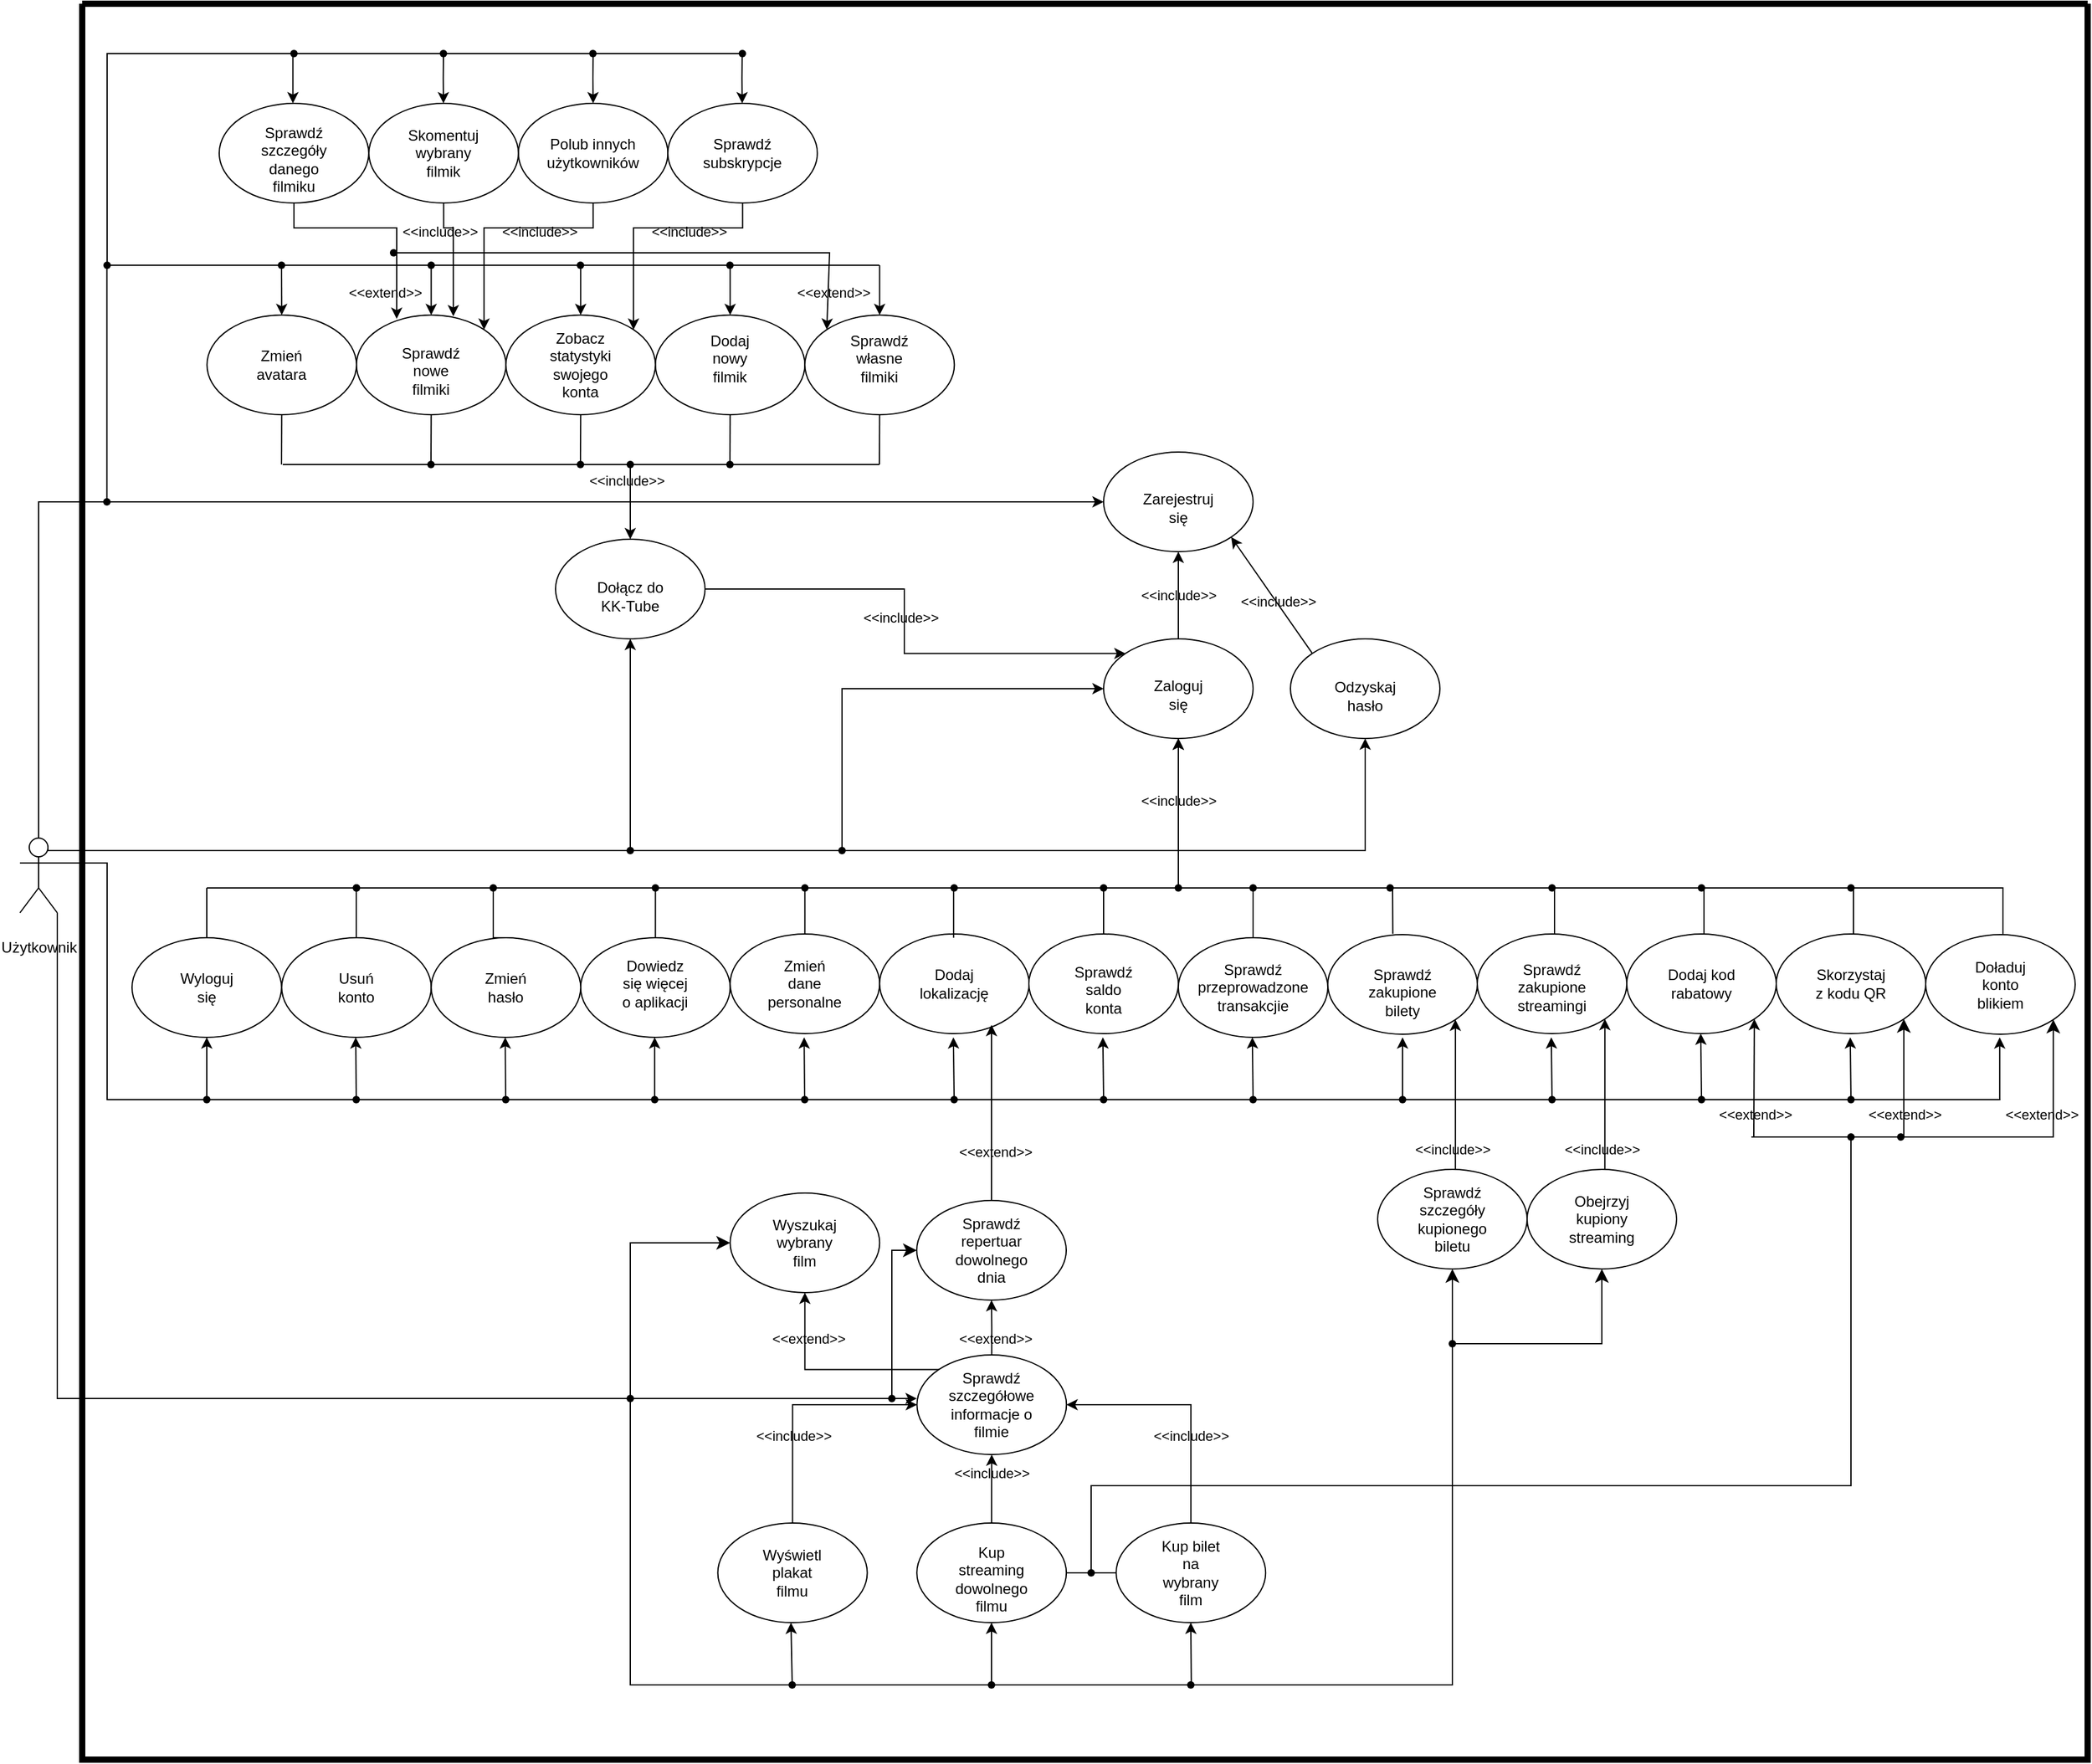 <mxfile version="20.8.20" type="device"><diagram name="Strona-1" id="d72PA4JNQ4a7ZROvkYsA"><mxGraphModel dx="2322" dy="877" grid="0" gridSize="10" guides="1" tooltips="1" connect="1" arrows="1" fold="1" page="0" pageScale="1" pageWidth="3300" pageHeight="4681" math="0" shadow="0"><root><mxCell id="0"/><mxCell id="1" parent="0"/><mxCell id="5oCZrEnm8LPYs6GnIVws-7" value="" style="ellipse;whiteSpace=wrap;html=1;labelBackgroundColor=none;" vertex="1" parent="1"><mxGeometry x="890" y="770" width="120" height="80" as="geometry"/></mxCell><mxCell id="5oCZrEnm8LPYs6GnIVws-8" value="Zarejestruj się" style="text;html=1;strokeColor=none;fillColor=none;align=center;verticalAlign=middle;whiteSpace=wrap;rounded=0;labelBackgroundColor=none;" vertex="1" parent="1"><mxGeometry x="920" y="800" width="60" height="30" as="geometry"/></mxCell><mxCell id="5oCZrEnm8LPYs6GnIVws-9" value="" style="ellipse;whiteSpace=wrap;html=1;labelBackgroundColor=none;" vertex="1" parent="1"><mxGeometry x="890" y="920" width="120" height="80" as="geometry"/></mxCell><mxCell id="5oCZrEnm8LPYs6GnIVws-10" value="Zaloguj się" style="text;html=1;strokeColor=none;fillColor=none;align=center;verticalAlign=middle;whiteSpace=wrap;rounded=0;labelBackgroundColor=none;" vertex="1" parent="1"><mxGeometry x="920" y="950" width="60" height="30" as="geometry"/></mxCell><mxCell id="5oCZrEnm8LPYs6GnIVws-11" value="" style="ellipse;whiteSpace=wrap;html=1;labelBackgroundColor=none;" vertex="1" parent="1"><mxGeometry x="1040" y="920" width="120" height="80" as="geometry"/></mxCell><mxCell id="5oCZrEnm8LPYs6GnIVws-12" value="Odzyskaj hasło" style="text;html=1;strokeColor=none;fillColor=none;align=center;verticalAlign=middle;whiteSpace=wrap;rounded=0;labelBackgroundColor=none;" vertex="1" parent="1"><mxGeometry x="1070" y="950" width="60" height="32" as="geometry"/></mxCell><mxCell id="5oCZrEnm8LPYs6GnIVws-124" style="edgeStyle=orthogonalEdgeStyle;rounded=0;orthogonalLoop=1;jettySize=auto;html=1;exitDx=0;exitDy=0;labelBackgroundColor=none;fontSize=11;fontColor=default;entryX=0.5;entryY=1;entryDx=0;entryDy=0;startArrow=none;" edge="1" parent="1" source="5oCZrEnm8LPYs6GnIVws-133" target="5oCZrEnm8LPYs6GnIVws-9"><mxGeometry relative="1" as="geometry"><mxPoint x="440" y="1030" as="targetPoint"/><Array as="points"/></mxGeometry></mxCell><mxCell id="5oCZrEnm8LPYs6GnIVws-13" value="" style="ellipse;whiteSpace=wrap;html=1;labelBackgroundColor=none;" vertex="1" parent="1"><mxGeometry x="470.18" y="1160" width="120" height="80" as="geometry"/></mxCell><mxCell id="5oCZrEnm8LPYs6GnIVws-14" value="Dowiedz się więcej o aplikacji" style="text;html=1;strokeColor=none;fillColor=none;align=center;verticalAlign=middle;whiteSpace=wrap;rounded=0;labelBackgroundColor=none;" vertex="1" parent="1"><mxGeometry x="500.18" y="1182" width="60" height="30" as="geometry"/></mxCell><mxCell id="5oCZrEnm8LPYs6GnIVws-15" value="" style="ellipse;whiteSpace=wrap;html=1;labelBackgroundColor=none;" vertex="1" parent="1"><mxGeometry x="590.18" y="1157" width="120" height="80" as="geometry"/></mxCell><mxCell id="5oCZrEnm8LPYs6GnIVws-16" value="Zmień dane personalne" style="text;html=1;strokeColor=none;fillColor=none;align=center;verticalAlign=middle;whiteSpace=wrap;rounded=0;labelBackgroundColor=none;" vertex="1" parent="1"><mxGeometry x="620.18" y="1182" width="60" height="30" as="geometry"/></mxCell><mxCell id="5oCZrEnm8LPYs6GnIVws-17" value="" style="ellipse;whiteSpace=wrap;html=1;labelBackgroundColor=none;" vertex="1" parent="1"><mxGeometry x="230.18" y="1160" width="120" height="80" as="geometry"/></mxCell><mxCell id="5oCZrEnm8LPYs6GnIVws-18" value="Usuń konto" style="text;html=1;strokeColor=none;fillColor=none;align=center;verticalAlign=middle;whiteSpace=wrap;rounded=0;labelBackgroundColor=none;" vertex="1" parent="1"><mxGeometry x="260.18" y="1185" width="60" height="30" as="geometry"/></mxCell><mxCell id="5oCZrEnm8LPYs6GnIVws-125" style="edgeStyle=orthogonalEdgeStyle;rounded=0;orthogonalLoop=1;jettySize=auto;html=1;exitDx=0;exitDy=0;entryX=0.5;entryY=1;entryDx=0;entryDy=0;labelBackgroundColor=none;fontSize=11;fontColor=default;startArrow=none;" edge="1" parent="1" source="5oCZrEnm8LPYs6GnIVws-132" target="5oCZrEnm8LPYs6GnIVws-9"><mxGeometry relative="1" as="geometry"><Array as="points"/></mxGeometry></mxCell><mxCell id="5oCZrEnm8LPYs6GnIVws-19" value="" style="ellipse;whiteSpace=wrap;html=1;labelBackgroundColor=none;" vertex="1" parent="1"><mxGeometry x="350.18" y="1160" width="120" height="80" as="geometry"/></mxCell><mxCell id="5oCZrEnm8LPYs6GnIVws-26" value="Zmień hasło" style="text;html=1;strokeColor=none;fillColor=none;align=center;verticalAlign=middle;whiteSpace=wrap;rounded=0;labelBackgroundColor=none;" vertex="1" parent="1"><mxGeometry x="380.18" y="1185" width="60" height="30" as="geometry"/></mxCell><mxCell id="5oCZrEnm8LPYs6GnIVws-27" value="" style="ellipse;whiteSpace=wrap;html=1;labelBackgroundColor=none;" vertex="1" parent="1"><mxGeometry x="710.18" y="1157" width="120" height="80" as="geometry"/></mxCell><mxCell id="5oCZrEnm8LPYs6GnIVws-139" style="edgeStyle=orthogonalEdgeStyle;rounded=0;orthogonalLoop=1;jettySize=auto;html=1;entryX=0.5;entryY=1;entryDx=0;entryDy=0;labelBackgroundColor=none;fontSize=11;fontColor=default;startArrow=none;" edge="1" parent="1" source="5oCZrEnm8LPYs6GnIVws-170" target="5oCZrEnm8LPYs6GnIVws-9"><mxGeometry relative="1" as="geometry"><mxPoint x="880" y="1120" as="sourcePoint"/><Array as="points"/></mxGeometry></mxCell><mxCell id="5oCZrEnm8LPYs6GnIVws-28" value="Dodaj lokalizację" style="text;html=1;strokeColor=none;fillColor=none;align=center;verticalAlign=middle;whiteSpace=wrap;rounded=0;labelBackgroundColor=none;" vertex="1" parent="1"><mxGeometry x="740.18" y="1182" width="60" height="30" as="geometry"/></mxCell><mxCell id="5oCZrEnm8LPYs6GnIVws-165" style="edgeStyle=orthogonalEdgeStyle;rounded=0;orthogonalLoop=1;jettySize=auto;html=1;exitX=0.5;exitY=0;exitDx=0;exitDy=0;labelBackgroundColor=none;fontSize=11;fontColor=default;" edge="1" parent="1" source="5oCZrEnm8LPYs6GnIVws-31"><mxGeometry relative="1" as="geometry"><mxPoint x="800" y="1230" as="targetPoint"/><Array as="points"><mxPoint x="800" y="1370"/></Array></mxGeometry></mxCell><mxCell id="5oCZrEnm8LPYs6GnIVws-31" value="" style="ellipse;whiteSpace=wrap;html=1;labelBackgroundColor=none;" vertex="1" parent="1"><mxGeometry x="740" y="1371" width="120" height="80" as="geometry"/></mxCell><mxCell id="5oCZrEnm8LPYs6GnIVws-32" value="Sprawdź repertuar&lt;br&gt;dowolnego dnia" style="text;html=1;strokeColor=none;fillColor=none;align=center;verticalAlign=middle;whiteSpace=wrap;rounded=0;labelBackgroundColor=none;" vertex="1" parent="1"><mxGeometry x="770" y="1396" width="60" height="30" as="geometry"/></mxCell><mxCell id="5oCZrEnm8LPYs6GnIVws-245" style="edgeStyle=orthogonalEdgeStyle;rounded=0;orthogonalLoop=1;jettySize=auto;html=1;exitX=0.5;exitY=0;exitDx=0;exitDy=0;entryX=0.5;entryY=1;entryDx=0;entryDy=0;labelBackgroundColor=none;fontSize=11;fontColor=default;" edge="1" parent="1" source="5oCZrEnm8LPYs6GnIVws-33" target="5oCZrEnm8LPYs6GnIVws-31"><mxGeometry relative="1" as="geometry"/></mxCell><mxCell id="5oCZrEnm8LPYs6GnIVws-263" style="edgeStyle=orthogonalEdgeStyle;rounded=0;orthogonalLoop=1;jettySize=auto;html=1;exitX=0;exitY=0;exitDx=0;exitDy=0;labelBackgroundColor=none;fontSize=11;fontColor=default;" edge="1" parent="1" source="5oCZrEnm8LPYs6GnIVws-33" target="5oCZrEnm8LPYs6GnIVws-35"><mxGeometry relative="1" as="geometry"/></mxCell><mxCell id="5oCZrEnm8LPYs6GnIVws-33" value="" style="ellipse;whiteSpace=wrap;html=1;labelBackgroundColor=none;" vertex="1" parent="1"><mxGeometry x="740.18" y="1495" width="120" height="80" as="geometry"/></mxCell><mxCell id="5oCZrEnm8LPYs6GnIVws-34" value="Sprawdź szczegółowe informacje o filmie" style="text;html=1;strokeColor=none;fillColor=none;align=center;verticalAlign=middle;whiteSpace=wrap;rounded=0;labelBackgroundColor=none;" vertex="1" parent="1"><mxGeometry x="770.18" y="1520" width="60" height="30" as="geometry"/></mxCell><mxCell id="5oCZrEnm8LPYs6GnIVws-35" value="" style="ellipse;whiteSpace=wrap;html=1;labelBackgroundColor=none;" vertex="1" parent="1"><mxGeometry x="590.18" y="1365" width="120" height="80" as="geometry"/></mxCell><mxCell id="5oCZrEnm8LPYs6GnIVws-36" value="Wyszukaj wybrany film" style="text;html=1;strokeColor=none;fillColor=none;align=center;verticalAlign=middle;whiteSpace=wrap;rounded=0;labelBackgroundColor=none;" vertex="1" parent="1"><mxGeometry x="620.18" y="1390" width="60" height="30" as="geometry"/></mxCell><mxCell id="5oCZrEnm8LPYs6GnIVws-254" style="edgeStyle=orthogonalEdgeStyle;rounded=0;orthogonalLoop=1;jettySize=auto;html=1;exitX=0.5;exitY=0;exitDx=0;exitDy=0;entryX=0;entryY=0.5;entryDx=0;entryDy=0;labelBackgroundColor=none;fontSize=11;fontColor=default;" edge="1" parent="1" source="5oCZrEnm8LPYs6GnIVws-37" target="5oCZrEnm8LPYs6GnIVws-33"><mxGeometry relative="1" as="geometry"/></mxCell><mxCell id="5oCZrEnm8LPYs6GnIVws-37" value="" style="ellipse;whiteSpace=wrap;html=1;labelBackgroundColor=none;" vertex="1" parent="1"><mxGeometry x="580.27" y="1630" width="120" height="80" as="geometry"/></mxCell><mxCell id="5oCZrEnm8LPYs6GnIVws-38" value="Wyświetl plakat filmu" style="text;html=1;strokeColor=none;fillColor=none;align=center;verticalAlign=middle;whiteSpace=wrap;rounded=0;labelBackgroundColor=none;" vertex="1" parent="1"><mxGeometry x="610.27" y="1655" width="60" height="30" as="geometry"/></mxCell><mxCell id="5oCZrEnm8LPYs6GnIVws-248" style="edgeStyle=orthogonalEdgeStyle;rounded=0;orthogonalLoop=1;jettySize=auto;html=1;exitX=0.5;exitY=0;exitDx=0;exitDy=0;entryX=1;entryY=0.5;entryDx=0;entryDy=0;labelBackgroundColor=none;fontSize=11;fontColor=default;" edge="1" parent="1" source="5oCZrEnm8LPYs6GnIVws-39" target="5oCZrEnm8LPYs6GnIVws-33"><mxGeometry relative="1" as="geometry"/></mxCell><mxCell id="5oCZrEnm8LPYs6GnIVws-39" value="" style="ellipse;whiteSpace=wrap;html=1;labelBackgroundColor=none;" vertex="1" parent="1"><mxGeometry x="900.09" y="1630" width="120" height="80" as="geometry"/></mxCell><mxCell id="5oCZrEnm8LPYs6GnIVws-40" value="Kup bilet na wybrany film" style="text;html=1;strokeColor=none;fillColor=none;align=center;verticalAlign=middle;whiteSpace=wrap;rounded=0;labelBackgroundColor=none;" vertex="1" parent="1"><mxGeometry x="930.09" y="1655" width="60" height="30" as="geometry"/></mxCell><mxCell id="5oCZrEnm8LPYs6GnIVws-253" style="edgeStyle=orthogonalEdgeStyle;rounded=0;orthogonalLoop=1;jettySize=auto;html=1;exitX=0.5;exitY=0;exitDx=0;exitDy=0;entryX=0.5;entryY=1;entryDx=0;entryDy=0;labelBackgroundColor=none;fontSize=11;fontColor=default;" edge="1" parent="1" source="5oCZrEnm8LPYs6GnIVws-41" target="5oCZrEnm8LPYs6GnIVws-33"><mxGeometry relative="1" as="geometry"/></mxCell><mxCell id="5oCZrEnm8LPYs6GnIVws-41" value="" style="ellipse;whiteSpace=wrap;html=1;labelBackgroundColor=none;" vertex="1" parent="1"><mxGeometry x="740.09" y="1630" width="120" height="80" as="geometry"/></mxCell><mxCell id="5oCZrEnm8LPYs6GnIVws-42" value="Kup streaming dowolnego filmu" style="text;html=1;strokeColor=none;fillColor=none;align=center;verticalAlign=middle;whiteSpace=wrap;rounded=0;labelBackgroundColor=none;" vertex="1" parent="1"><mxGeometry x="770.09" y="1660" width="60" height="30" as="geometry"/></mxCell><mxCell id="5oCZrEnm8LPYs6GnIVws-43" value="" style="ellipse;whiteSpace=wrap;html=1;labelBackgroundColor=none;" vertex="1" parent="1"><mxGeometry x="950" y="1160" width="120" height="80" as="geometry"/></mxCell><mxCell id="5oCZrEnm8LPYs6GnIVws-44" value="Sprawdź przeprowadzone transakcjie" style="text;html=1;strokeColor=none;fillColor=none;align=center;verticalAlign=middle;whiteSpace=wrap;rounded=0;labelBackgroundColor=none;" vertex="1" parent="1"><mxGeometry x="980" y="1185" width="60" height="30" as="geometry"/></mxCell><mxCell id="5oCZrEnm8LPYs6GnIVws-45" value="" style="ellipse;whiteSpace=wrap;html=1;labelBackgroundColor=none;" vertex="1" parent="1"><mxGeometry x="1070" y="1157.5" width="120" height="80" as="geometry"/></mxCell><mxCell id="5oCZrEnm8LPYs6GnIVws-46" value="" style="ellipse;whiteSpace=wrap;html=1;labelBackgroundColor=none;" vertex="1" parent="1"><mxGeometry x="1190" y="1157" width="120" height="80" as="geometry"/></mxCell><mxCell id="5oCZrEnm8LPYs6GnIVws-47" value="" style="ellipse;whiteSpace=wrap;html=1;labelBackgroundColor=none;" vertex="1" parent="1"><mxGeometry x="1310" y="1157" width="120" height="80" as="geometry"/></mxCell><mxCell id="5oCZrEnm8LPYs6GnIVws-48" value="" style="ellipse;whiteSpace=wrap;html=1;labelBackgroundColor=none;" vertex="1" parent="1"><mxGeometry x="1430" y="1157" width="120" height="80" as="geometry"/></mxCell><mxCell id="5oCZrEnm8LPYs6GnIVws-49" value="" style="ellipse;whiteSpace=wrap;html=1;labelBackgroundColor=none;" vertex="1" parent="1"><mxGeometry x="1550" y="1157.5" width="120" height="80" as="geometry"/></mxCell><mxCell id="5oCZrEnm8LPYs6GnIVws-50" value="Sprawdź zakupione bilety" style="text;html=1;strokeColor=none;fillColor=none;align=center;verticalAlign=middle;whiteSpace=wrap;rounded=0;labelBackgroundColor=none;" vertex="1" parent="1"><mxGeometry x="1100" y="1188.5" width="60" height="30" as="geometry"/></mxCell><mxCell id="5oCZrEnm8LPYs6GnIVws-51" value="Sprawdź zakupione streamingi" style="text;html=1;strokeColor=none;fillColor=none;align=center;verticalAlign=middle;whiteSpace=wrap;rounded=0;labelBackgroundColor=none;" vertex="1" parent="1"><mxGeometry x="1220" y="1185" width="60" height="30" as="geometry"/></mxCell><mxCell id="5oCZrEnm8LPYs6GnIVws-52" value="Dodaj kod rabatowy" style="text;html=1;strokeColor=none;fillColor=none;align=center;verticalAlign=middle;whiteSpace=wrap;rounded=0;labelBackgroundColor=none;" vertex="1" parent="1"><mxGeometry x="1340" y="1182" width="60" height="30" as="geometry"/></mxCell><mxCell id="5oCZrEnm8LPYs6GnIVws-53" value="Skorzystaj z kodu QR" style="text;html=1;strokeColor=none;fillColor=none;align=center;verticalAlign=middle;whiteSpace=wrap;rounded=0;labelBackgroundColor=none;" vertex="1" parent="1"><mxGeometry x="1460" y="1182" width="60" height="30" as="geometry"/></mxCell><mxCell id="5oCZrEnm8LPYs6GnIVws-54" value="Doładuj konto blikiem" style="text;html=1;strokeColor=none;fillColor=none;align=center;verticalAlign=middle;whiteSpace=wrap;rounded=0;labelBackgroundColor=none;" vertex="1" parent="1"><mxGeometry x="1580" y="1182.5" width="60" height="30" as="geometry"/></mxCell><mxCell id="5oCZrEnm8LPYs6GnIVws-55" value="" style="ellipse;whiteSpace=wrap;html=1;labelBackgroundColor=none;" vertex="1" parent="1"><mxGeometry x="830" y="1157" width="120" height="80" as="geometry"/></mxCell><mxCell id="5oCZrEnm8LPYs6GnIVws-261" style="edgeStyle=orthogonalEdgeStyle;rounded=0;orthogonalLoop=1;jettySize=auto;html=1;exitX=0.5;exitY=0;exitDx=0;exitDy=0;entryX=1;entryY=1;entryDx=0;entryDy=0;labelBackgroundColor=none;fontSize=11;fontColor=default;" edge="1" parent="1" source="5oCZrEnm8LPYs6GnIVws-56" target="5oCZrEnm8LPYs6GnIVws-45"><mxGeometry relative="1" as="geometry"><Array as="points"><mxPoint x="1172" y="1346"/></Array></mxGeometry></mxCell><mxCell id="5oCZrEnm8LPYs6GnIVws-56" value="" style="ellipse;whiteSpace=wrap;html=1;labelBackgroundColor=none;" vertex="1" parent="1"><mxGeometry x="1110" y="1346" width="120" height="80" as="geometry"/></mxCell><mxCell id="5oCZrEnm8LPYs6GnIVws-315" style="edgeStyle=orthogonalEdgeStyle;rounded=0;orthogonalLoop=1;jettySize=auto;html=1;exitX=1;exitY=0.5;exitDx=0;exitDy=0;entryX=0;entryY=0;entryDx=0;entryDy=0;labelBackgroundColor=none;fontSize=11;fontColor=default;" edge="1" parent="1" source="5oCZrEnm8LPYs6GnIVws-57" target="5oCZrEnm8LPYs6GnIVws-9"><mxGeometry relative="1" as="geometry"/></mxCell><mxCell id="5oCZrEnm8LPYs6GnIVws-57" value="" style="ellipse;whiteSpace=wrap;html=1;labelBackgroundColor=none;" vertex="1" parent="1"><mxGeometry x="450" y="840" width="120" height="80" as="geometry"/></mxCell><mxCell id="5oCZrEnm8LPYs6GnIVws-58" value="" style="ellipse;whiteSpace=wrap;html=1;labelBackgroundColor=none;" vertex="1" parent="1"><mxGeometry x="290.18" y="660" width="120" height="80" as="geometry"/></mxCell><mxCell id="5oCZrEnm8LPYs6GnIVws-59" value="Sprawdź saldo konta" style="text;html=1;strokeColor=none;fillColor=none;align=center;verticalAlign=middle;whiteSpace=wrap;rounded=0;labelBackgroundColor=none;" vertex="1" parent="1"><mxGeometry x="860" y="1187" width="60" height="30" as="geometry"/></mxCell><mxCell id="5oCZrEnm8LPYs6GnIVws-60" value="Sprawdź szczegóły kupionego biletu" style="text;html=1;strokeColor=none;fillColor=none;align=center;verticalAlign=middle;whiteSpace=wrap;rounded=0;labelBackgroundColor=none;" vertex="1" parent="1"><mxGeometry x="1140" y="1371" width="60" height="30" as="geometry"/></mxCell><mxCell id="5oCZrEnm8LPYs6GnIVws-61" value="Dołącz do KK-Tube" style="text;html=1;strokeColor=none;fillColor=none;align=center;verticalAlign=middle;whiteSpace=wrap;rounded=0;labelBackgroundColor=none;" vertex="1" parent="1"><mxGeometry x="480" y="871" width="60" height="30" as="geometry"/></mxCell><mxCell id="5oCZrEnm8LPYs6GnIVws-63" value="Sprawdź nowe filmiki" style="text;html=1;strokeColor=none;fillColor=none;align=center;verticalAlign=middle;whiteSpace=wrap;rounded=0;labelBackgroundColor=none;" vertex="1" parent="1"><mxGeometry x="320.18" y="690" width="60" height="30" as="geometry"/></mxCell><mxCell id="5oCZrEnm8LPYs6GnIVws-64" value="" style="ellipse;whiteSpace=wrap;html=1;labelBackgroundColor=none;" vertex="1" parent="1"><mxGeometry x="170.18" y="660" width="120" height="80" as="geometry"/></mxCell><mxCell id="5oCZrEnm8LPYs6GnIVws-65" value="Zmień avatara" style="text;html=1;strokeColor=none;fillColor=none;align=center;verticalAlign=middle;whiteSpace=wrap;rounded=0;labelBackgroundColor=none;" vertex="1" parent="1"><mxGeometry x="200.18" y="685" width="60" height="30" as="geometry"/></mxCell><mxCell id="5oCZrEnm8LPYs6GnIVws-369" style="edgeStyle=orthogonalEdgeStyle;rounded=0;orthogonalLoop=1;jettySize=auto;html=1;exitX=0.5;exitY=1;exitDx=0;exitDy=0;entryX=1;entryY=0;entryDx=0;entryDy=0;labelBackgroundColor=none;fontSize=11;fontColor=default;" edge="1" parent="1" source="5oCZrEnm8LPYs6GnIVws-66" target="5oCZrEnm8LPYs6GnIVws-58"><mxGeometry relative="1" as="geometry"><Array as="points"><mxPoint x="480" y="590"/><mxPoint x="393" y="590"/></Array></mxGeometry></mxCell><mxCell id="5oCZrEnm8LPYs6GnIVws-66" value="" style="ellipse;whiteSpace=wrap;html=1;labelBackgroundColor=none;" vertex="1" parent="1"><mxGeometry x="420.18" y="490" width="120" height="80" as="geometry"/></mxCell><mxCell id="5oCZrEnm8LPYs6GnIVws-67" value="Polub innych użytkowników" style="text;html=1;strokeColor=none;fillColor=none;align=center;verticalAlign=middle;whiteSpace=wrap;rounded=0;labelBackgroundColor=none;" vertex="1" parent="1"><mxGeometry x="450.18" y="515" width="60" height="30" as="geometry"/></mxCell><mxCell id="5oCZrEnm8LPYs6GnIVws-370" style="edgeStyle=orthogonalEdgeStyle;rounded=0;orthogonalLoop=1;jettySize=auto;html=1;exitX=0.5;exitY=1;exitDx=0;exitDy=0;entryX=1;entryY=0;entryDx=0;entryDy=0;labelBackgroundColor=none;fontSize=11;fontColor=default;" edge="1" parent="1" source="5oCZrEnm8LPYs6GnIVws-68" target="5oCZrEnm8LPYs6GnIVws-78"><mxGeometry relative="1" as="geometry"><Array as="points"><mxPoint x="600" y="590"/><mxPoint x="513" y="590"/></Array></mxGeometry></mxCell><mxCell id="5oCZrEnm8LPYs6GnIVws-68" value="" style="ellipse;whiteSpace=wrap;html=1;labelBackgroundColor=none;" vertex="1" parent="1"><mxGeometry x="540.18" y="490" width="120" height="80" as="geometry"/></mxCell><mxCell id="5oCZrEnm8LPYs6GnIVws-69" value="Sprawdź subskrypcje" style="text;html=1;strokeColor=none;fillColor=none;align=center;verticalAlign=middle;whiteSpace=wrap;rounded=0;labelBackgroundColor=none;" vertex="1" parent="1"><mxGeometry x="569.91" y="515" width="60" height="30" as="geometry"/></mxCell><mxCell id="5oCZrEnm8LPYs6GnIVws-70" value="" style="ellipse;whiteSpace=wrap;html=1;labelBackgroundColor=none;" vertex="1" parent="1"><mxGeometry x="530.18" y="660" width="120" height="80" as="geometry"/></mxCell><mxCell id="5oCZrEnm8LPYs6GnIVws-71" value="" style="ellipse;whiteSpace=wrap;html=1;labelBackgroundColor=none;" vertex="1" parent="1"><mxGeometry x="650.18" y="660" width="120" height="80" as="geometry"/></mxCell><mxCell id="5oCZrEnm8LPYs6GnIVws-72" value="Dodaj nowy filmik" style="text;html=1;strokeColor=none;fillColor=none;align=center;verticalAlign=middle;whiteSpace=wrap;rounded=0;labelBackgroundColor=none;" vertex="1" parent="1"><mxGeometry x="560.18" y="680" width="60" height="30" as="geometry"/></mxCell><mxCell id="5oCZrEnm8LPYs6GnIVws-73" value="Sprawdź własne filmiki" style="text;html=1;strokeColor=none;fillColor=none;align=center;verticalAlign=middle;whiteSpace=wrap;rounded=0;labelBackgroundColor=none;" vertex="1" parent="1"><mxGeometry x="680.18" y="680" width="60" height="30" as="geometry"/></mxCell><mxCell id="5oCZrEnm8LPYs6GnIVws-366" style="edgeStyle=orthogonalEdgeStyle;rounded=0;orthogonalLoop=1;jettySize=auto;html=1;exitX=0.5;exitY=1;exitDx=0;exitDy=0;entryX=0.648;entryY=0.012;entryDx=0;entryDy=0;labelBackgroundColor=none;fontSize=11;fontColor=default;entryPerimeter=0;" edge="1" parent="1" source="5oCZrEnm8LPYs6GnIVws-74" target="5oCZrEnm8LPYs6GnIVws-58"><mxGeometry relative="1" as="geometry"><Array as="points"><mxPoint x="360" y="590"/><mxPoint x="368" y="590"/></Array></mxGeometry></mxCell><mxCell id="5oCZrEnm8LPYs6GnIVws-74" value="" style="ellipse;whiteSpace=wrap;html=1;labelBackgroundColor=none;" vertex="1" parent="1"><mxGeometry x="300.18" y="490" width="120" height="80" as="geometry"/></mxCell><mxCell id="5oCZrEnm8LPYs6GnIVws-75" value="Skomentuj wybrany filmik" style="text;html=1;strokeColor=none;fillColor=none;align=center;verticalAlign=middle;whiteSpace=wrap;rounded=0;labelBackgroundColor=none;" vertex="1" parent="1"><mxGeometry x="330.18" y="515" width="60" height="30" as="geometry"/></mxCell><mxCell id="5oCZrEnm8LPYs6GnIVws-365" style="edgeStyle=orthogonalEdgeStyle;rounded=0;orthogonalLoop=1;jettySize=auto;html=1;exitX=0.5;exitY=1;exitDx=0;exitDy=0;entryX=0.269;entryY=0.038;entryDx=0;entryDy=0;entryPerimeter=0;labelBackgroundColor=none;fontSize=11;fontColor=default;" edge="1" parent="1" source="5oCZrEnm8LPYs6GnIVws-76" target="5oCZrEnm8LPYs6GnIVws-58"><mxGeometry relative="1" as="geometry"><Array as="points"><mxPoint x="240" y="590"/><mxPoint x="323" y="590"/></Array></mxGeometry></mxCell><mxCell id="5oCZrEnm8LPYs6GnIVws-76" value="" style="ellipse;whiteSpace=wrap;html=1;labelBackgroundColor=none;" vertex="1" parent="1"><mxGeometry x="180.0" y="490" width="120" height="80" as="geometry"/></mxCell><mxCell id="5oCZrEnm8LPYs6GnIVws-77" value="Sprawdź szczegóły danego filmiku" style="text;html=1;strokeColor=none;fillColor=none;align=center;verticalAlign=middle;whiteSpace=wrap;rounded=0;labelBackgroundColor=none;" vertex="1" parent="1"><mxGeometry x="210.0" y="520" width="60" height="30" as="geometry"/></mxCell><mxCell id="5oCZrEnm8LPYs6GnIVws-78" value="" style="ellipse;whiteSpace=wrap;html=1;labelBackgroundColor=none;" vertex="1" parent="1"><mxGeometry x="410.18" y="660" width="120" height="80" as="geometry"/></mxCell><mxCell id="5oCZrEnm8LPYs6GnIVws-79" value="Zobacz statystyki swojego konta" style="text;html=1;strokeColor=none;fillColor=none;align=center;verticalAlign=middle;whiteSpace=wrap;rounded=0;labelBackgroundColor=none;" vertex="1" parent="1"><mxGeometry x="440.18" y="685" width="60" height="30" as="geometry"/></mxCell><mxCell id="5oCZrEnm8LPYs6GnIVws-80" value="" style="ellipse;whiteSpace=wrap;html=1;labelBackgroundColor=none;" vertex="1" parent="1"><mxGeometry x="110" y="1160" width="120" height="80" as="geometry"/></mxCell><mxCell id="5oCZrEnm8LPYs6GnIVws-81" value="Wyloguj się" style="text;html=1;strokeColor=none;fillColor=none;align=center;verticalAlign=middle;whiteSpace=wrap;rounded=0;labelBackgroundColor=none;" vertex="1" parent="1"><mxGeometry x="140" y="1185" width="60" height="30" as="geometry"/></mxCell><mxCell id="5oCZrEnm8LPYs6GnIVws-92" style="edgeStyle=orthogonalEdgeStyle;rounded=0;orthogonalLoop=1;jettySize=auto;html=1;exitX=0.5;exitY=0;exitDx=0;exitDy=0;exitPerimeter=0;entryX=0;entryY=0.5;entryDx=0;entryDy=0;labelBackgroundColor=none;fontColor=default;" edge="1" parent="1" source="5oCZrEnm8LPYs6GnIVws-83" target="5oCZrEnm8LPYs6GnIVws-7"><mxGeometry relative="1" as="geometry"/></mxCell><mxCell id="5oCZrEnm8LPYs6GnIVws-93" style="edgeStyle=orthogonalEdgeStyle;rounded=0;orthogonalLoop=1;jettySize=auto;html=1;exitX=0.75;exitY=0.1;exitDx=0;exitDy=0;exitPerimeter=0;entryX=0;entryY=0.5;entryDx=0;entryDy=0;labelBackgroundColor=none;fontColor=default;" edge="1" parent="1" source="5oCZrEnm8LPYs6GnIVws-83" target="5oCZrEnm8LPYs6GnIVws-9"><mxGeometry relative="1" as="geometry"><Array as="points"><mxPoint x="43" y="1090"/><mxPoint x="680" y="1090"/><mxPoint x="680" y="960"/></Array></mxGeometry></mxCell><mxCell id="5oCZrEnm8LPYs6GnIVws-96" style="edgeStyle=orthogonalEdgeStyle;rounded=0;orthogonalLoop=1;jettySize=auto;html=1;entryX=0.5;entryY=1;entryDx=0;entryDy=0;labelBackgroundColor=none;fontSize=11;fontColor=default;startArrow=none;" edge="1" parent="1" source="5oCZrEnm8LPYs6GnIVws-127" target="5oCZrEnm8LPYs6GnIVws-11"><mxGeometry relative="1" as="geometry"><mxPoint x="680" y="1090" as="sourcePoint"/><Array as="points"><mxPoint x="1100" y="1090"/></Array></mxGeometry></mxCell><mxCell id="5oCZrEnm8LPYs6GnIVws-312" style="edgeStyle=orthogonalEdgeStyle;rounded=0;orthogonalLoop=1;jettySize=auto;html=1;exitDx=0;exitDy=0;exitPerimeter=0;labelBackgroundColor=none;fontSize=11;fontColor=default;startArrow=none;" edge="1" parent="1" source="5oCZrEnm8LPYs6GnIVws-314" target="5oCZrEnm8LPYs6GnIVws-57"><mxGeometry relative="1" as="geometry"><Array as="points"><mxPoint x="510" y="1090"/></Array></mxGeometry></mxCell><mxCell id="5oCZrEnm8LPYs6GnIVws-83" value="&lt;br style=&quot;border-color: var(--border-color);&quot;&gt;Użytkownik" style="shape=umlActor;verticalLabelPosition=bottom;verticalAlign=top;html=1;outlineConnect=0;labelBackgroundColor=none;" vertex="1" parent="1"><mxGeometry x="20" y="1080" width="30" height="60" as="geometry"/></mxCell><mxCell id="5oCZrEnm8LPYs6GnIVws-94" value="" style="endArrow=classic;html=1;rounded=0;fontColor=default;labelBackgroundColor=none;exitX=0.5;exitY=0;exitDx=0;exitDy=0;entryX=0.5;entryY=1;entryDx=0;entryDy=0;" edge="1" parent="1" source="5oCZrEnm8LPYs6GnIVws-9" target="5oCZrEnm8LPYs6GnIVws-7"><mxGeometry relative="1" as="geometry"><mxPoint x="950" y="900" as="sourcePoint"/><mxPoint x="900" y="870" as="targetPoint"/><Array as="points"/></mxGeometry></mxCell><mxCell id="5oCZrEnm8LPYs6GnIVws-95" value="&amp;lt;&amp;lt;include&amp;gt;&amp;gt;" style="edgeLabel;resizable=0;html=1;align=center;verticalAlign=middle;fontSize=11;labelBackgroundColor=none;" connectable="0" vertex="1" parent="5oCZrEnm8LPYs6GnIVws-94"><mxGeometry relative="1" as="geometry"/></mxCell><mxCell id="5oCZrEnm8LPYs6GnIVws-97" value="" style="endArrow=classic;html=1;rounded=0;labelBackgroundColor=none;fontSize=11;fontColor=default;entryX=1;entryY=1;entryDx=0;entryDy=0;exitX=0;exitY=0;exitDx=0;exitDy=0;" edge="1" parent="1" source="5oCZrEnm8LPYs6GnIVws-11" target="5oCZrEnm8LPYs6GnIVws-7"><mxGeometry relative="1" as="geometry"><mxPoint x="1110" y="850" as="sourcePoint"/><mxPoint x="1080" y="930" as="targetPoint"/></mxGeometry></mxCell><mxCell id="5oCZrEnm8LPYs6GnIVws-99" value="&amp;lt;&amp;lt;include&amp;gt;&amp;gt;" style="edgeLabel;resizable=0;html=1;align=center;verticalAlign=middle;fontSize=11;labelBackgroundColor=none;" connectable="0" vertex="1" parent="1"><mxGeometry x="1030" y="890.004" as="geometry"/></mxCell><mxCell id="5oCZrEnm8LPYs6GnIVws-128" value="" style="edgeStyle=orthogonalEdgeStyle;rounded=0;orthogonalLoop=1;jettySize=auto;html=1;exitDx=0;exitDy=0;entryDx=0;entryDy=0;labelBackgroundColor=none;fontSize=11;fontColor=default;endArrow=none;startArrow=none;" edge="1" parent="1" target="5oCZrEnm8LPYs6GnIVws-129"><mxGeometry relative="1" as="geometry"><mxPoint x="170" y="1120" as="sourcePoint"/><mxPoint x="445" y="990" as="targetPoint"/><Array as="points"><mxPoint x="170" y="1120"/></Array></mxGeometry></mxCell><mxCell id="5oCZrEnm8LPYs6GnIVws-129" value="" style="shape=waypoint;sketch=0;fillStyle=solid;size=6;pointerEvents=1;points=[];fillColor=none;resizable=0;rotatable=0;perimeter=centerPerimeter;snapToPoint=1;fontSize=11;labelBackgroundColor=none;" vertex="1" parent="1"><mxGeometry x="280.18" y="1110" width="20" height="20" as="geometry"/></mxCell><mxCell id="5oCZrEnm8LPYs6GnIVws-131" value="" style="edgeStyle=orthogonalEdgeStyle;rounded=0;orthogonalLoop=1;jettySize=auto;html=1;exitDx=0;exitDy=0;entryDx=0;entryDy=0;labelBackgroundColor=none;fontSize=11;fontColor=default;startArrow=none;endArrow=none;" edge="1" parent="1" source="5oCZrEnm8LPYs6GnIVws-129" target="5oCZrEnm8LPYs6GnIVws-132"><mxGeometry relative="1" as="geometry"><mxPoint x="310" y="1120" as="sourcePoint"/><mxPoint x="445" y="990" as="targetPoint"/><Array as="points"/></mxGeometry></mxCell><mxCell id="5oCZrEnm8LPYs6GnIVws-134" value="" style="edgeStyle=orthogonalEdgeStyle;rounded=0;orthogonalLoop=1;jettySize=auto;html=1;exitX=0.5;exitY=0;exitDx=0;exitDy=0;entryDx=0;entryDy=0;labelBackgroundColor=none;fontSize=11;fontColor=default;endArrow=none;" edge="1" parent="1" source="5oCZrEnm8LPYs6GnIVws-15" target="5oCZrEnm8LPYs6GnIVws-135"><mxGeometry relative="1" as="geometry"><mxPoint x="730" y="1160" as="sourcePoint"/><mxPoint x="445" y="990" as="targetPoint"/><Array as="points"><mxPoint x="650" y="1140"/><mxPoint x="650" y="1140"/></Array></mxGeometry></mxCell><mxCell id="5oCZrEnm8LPYs6GnIVws-135" value="" style="shape=waypoint;sketch=0;fillStyle=solid;size=6;pointerEvents=1;points=[];fillColor=none;resizable=0;rotatable=0;perimeter=centerPerimeter;snapToPoint=1;fontSize=11;labelBackgroundColor=none;" vertex="1" parent="1"><mxGeometry x="640.18" y="1110" width="20" height="20" as="geometry"/></mxCell><mxCell id="5oCZrEnm8LPYs6GnIVws-136" value="" style="edgeStyle=orthogonalEdgeStyle;rounded=0;orthogonalLoop=1;jettySize=auto;html=1;exitDx=0;exitDy=0;entryDx=0;entryDy=0;labelBackgroundColor=none;fontSize=11;fontColor=default;endArrow=none;startArrow=none;" edge="1" parent="1" source="5oCZrEnm8LPYs6GnIVws-179" target="5oCZrEnm8LPYs6GnIVws-132"><mxGeometry relative="1" as="geometry"><mxPoint x="450" y="1160" as="sourcePoint"/><mxPoint x="445" y="990" as="targetPoint"/><Array as="points"><mxPoint x="400" y="1120"/></Array></mxGeometry></mxCell><mxCell id="5oCZrEnm8LPYs6GnIVws-132" value="" style="shape=waypoint;sketch=0;fillStyle=solid;size=6;pointerEvents=1;points=[];fillColor=none;resizable=0;rotatable=0;perimeter=centerPerimeter;snapToPoint=1;fontSize=11;labelBackgroundColor=none;" vertex="1" parent="1"><mxGeometry x="280.18" y="1110" width="20" height="20" as="geometry"/></mxCell><mxCell id="5oCZrEnm8LPYs6GnIVws-137" value="" style="edgeStyle=orthogonalEdgeStyle;rounded=0;orthogonalLoop=1;jettySize=auto;html=1;exitX=0.5;exitY=0;exitDx=0;exitDy=0;entryDx=0;entryDy=0;labelBackgroundColor=none;fontSize=11;fontColor=default;endArrow=none;" edge="1" parent="1" source="5oCZrEnm8LPYs6GnIVws-80"><mxGeometry relative="1" as="geometry"><mxPoint x="170" y="1160" as="sourcePoint"/><mxPoint x="170" y="1120" as="targetPoint"/><Array as="points"/></mxGeometry></mxCell><mxCell id="5oCZrEnm8LPYs6GnIVws-138" value="&amp;lt;&amp;lt;include&amp;gt;&amp;gt;" style="edgeLabel;resizable=0;html=1;align=center;verticalAlign=middle;fontSize=11;labelBackgroundColor=none;" connectable="0" vertex="1" parent="1"><mxGeometry x="950" y="1049.996" as="geometry"/></mxCell><mxCell id="5oCZrEnm8LPYs6GnIVws-140" value="" style="edgeStyle=orthogonalEdgeStyle;rounded=0;orthogonalLoop=1;jettySize=auto;html=1;entryDx=0;entryDy=0;labelBackgroundColor=none;fontSize=11;fontColor=default;endArrow=none;" edge="1" parent="1"><mxGeometry relative="1" as="geometry"><mxPoint x="769.59" y="1160" as="sourcePoint"/><mxPoint x="769.59" y="1120" as="targetPoint"/><Array as="points"><mxPoint x="769.59" y="1120"/></Array></mxGeometry></mxCell><mxCell id="5oCZrEnm8LPYs6GnIVws-156" value="" style="edgeStyle=elbowEdgeStyle;elbow=horizontal;endArrow=none;html=1;curved=0;rounded=0;endSize=8;startSize=8;labelBackgroundColor=none;fontSize=11;fontColor=default;" edge="1" parent="1"><mxGeometry width="50" height="50" relative="1" as="geometry"><mxPoint x="220.18" y="1270" as="sourcePoint"/><mxPoint x="220.18" y="1270" as="targetPoint"/><Array as="points"/></mxGeometry></mxCell><mxCell id="5oCZrEnm8LPYs6GnIVws-158" value="" style="edgeStyle=elbowEdgeStyle;elbow=horizontal;endArrow=none;html=1;curved=0;rounded=0;endSize=8;startSize=8;labelBackgroundColor=none;fontSize=11;fontColor=default;" edge="1" parent="1"><mxGeometry width="50" height="50" relative="1" as="geometry"><mxPoint x="360.18" y="1270" as="sourcePoint"/><mxPoint x="360.18" y="1270" as="targetPoint"/><Array as="points"/></mxGeometry></mxCell><mxCell id="5oCZrEnm8LPYs6GnIVws-162" value="" style="edgeStyle=elbowEdgeStyle;elbow=horizontal;endArrow=none;html=1;curved=0;rounded=0;endSize=8;startSize=8;labelBackgroundColor=none;fontSize=11;fontColor=default;" edge="1" parent="1"><mxGeometry width="50" height="50" relative="1" as="geometry"><mxPoint x="660" y="1270" as="sourcePoint"/><mxPoint x="660" y="1270" as="targetPoint"/><Array as="points"/></mxGeometry></mxCell><mxCell id="5oCZrEnm8LPYs6GnIVws-166" value="&amp;lt;&amp;lt;extend&amp;gt;&amp;gt;" style="edgeLabel;resizable=0;html=1;align=center;verticalAlign=middle;fontSize=11;labelBackgroundColor=none;" connectable="0" vertex="1" parent="1"><mxGeometry x="780" y="1339.996" as="geometry"><mxPoint x="23" y="-8" as="offset"/></mxGeometry></mxCell><mxCell id="5oCZrEnm8LPYs6GnIVws-169" value="" style="endArrow=none;html=1;rounded=0;labelBackgroundColor=none;fontSize=11;fontColor=default;entryX=0.5;entryY=0;entryDx=0;entryDy=0;startArrow=none;" edge="1" parent="1" source="5oCZrEnm8LPYs6GnIVws-176" target="5oCZrEnm8LPYs6GnIVws-55"><mxGeometry width="50" height="50" relative="1" as="geometry"><mxPoint x="880" y="1120" as="sourcePoint"/><mxPoint x="980" y="1070" as="targetPoint"/><Array as="points"/></mxGeometry></mxCell><mxCell id="5oCZrEnm8LPYs6GnIVws-171" value="" style="edgeStyle=orthogonalEdgeStyle;rounded=0;orthogonalLoop=1;jettySize=auto;html=1;entryDx=0;entryDy=0;labelBackgroundColor=none;fontSize=11;fontColor=default;startArrow=none;endArrow=none;" edge="1" parent="1" target="5oCZrEnm8LPYs6GnIVws-170"><mxGeometry relative="1" as="geometry"><mxPoint x="880" y="1120" as="sourcePoint"/><mxPoint x="445" y="990" as="targetPoint"/><Array as="points"><mxPoint x="445" y="1120"/></Array></mxGeometry></mxCell><mxCell id="5oCZrEnm8LPYs6GnIVws-170" value="" style="shape=waypoint;sketch=0;fillStyle=solid;size=6;pointerEvents=1;points=[];fillColor=none;resizable=0;rotatable=0;perimeter=centerPerimeter;snapToPoint=1;fontSize=11;labelBackgroundColor=none;" vertex="1" parent="1"><mxGeometry x="760" y="1110" width="20" height="20" as="geometry"/></mxCell><mxCell id="5oCZrEnm8LPYs6GnIVws-174" value="" style="edgeStyle=elbowEdgeStyle;elbow=horizontal;endArrow=none;html=1;curved=0;rounded=0;endSize=8;startSize=8;labelBackgroundColor=none;fontSize=11;fontColor=default;startArrow=none;" edge="1" parent="1"><mxGeometry width="50" height="50" relative="1" as="geometry"><mxPoint x="960" y="1270" as="sourcePoint"/><mxPoint x="960" y="1270" as="targetPoint"/><Array as="points"/></mxGeometry></mxCell><mxCell id="5oCZrEnm8LPYs6GnIVws-175" value="" style="endArrow=none;html=1;rounded=0;labelBackgroundColor=none;fontSize=11;fontColor=default;entryX=0.5;entryY=0;entryDx=0;entryDy=0;startArrow=none;" edge="1" parent="1" source="5oCZrEnm8LPYs6GnIVws-185"><mxGeometry width="50" height="50" relative="1" as="geometry"><mxPoint x="860" y="1120" as="sourcePoint"/><mxPoint x="1010" y="1160" as="targetPoint"/><Array as="points"><mxPoint x="1010" y="1120"/></Array></mxGeometry></mxCell><mxCell id="5oCZrEnm8LPYs6GnIVws-177" value="" style="endArrow=none;html=1;rounded=0;labelBackgroundColor=none;fontSize=11;fontColor=default;entryDx=0;entryDy=0;" edge="1" parent="1" target="5oCZrEnm8LPYs6GnIVws-176"><mxGeometry width="50" height="50" relative="1" as="geometry"><mxPoint x="880" y="1120" as="sourcePoint"/><mxPoint x="1030" y="1160" as="targetPoint"/><Array as="points"/></mxGeometry></mxCell><mxCell id="5oCZrEnm8LPYs6GnIVws-176" value="" style="shape=waypoint;sketch=0;fillStyle=solid;size=6;pointerEvents=1;points=[];fillColor=none;resizable=0;rotatable=0;perimeter=centerPerimeter;snapToPoint=1;fontSize=11;labelBackgroundColor=none;" vertex="1" parent="1"><mxGeometry x="880" y="1110" width="20" height="20" as="geometry"/></mxCell><mxCell id="5oCZrEnm8LPYs6GnIVws-178" value="" style="edgeStyle=orthogonalEdgeStyle;rounded=0;orthogonalLoop=1;jettySize=auto;html=1;exitX=0.5;exitY=0;exitDx=0;exitDy=0;entryDx=0;entryDy=0;labelBackgroundColor=none;fontSize=11;fontColor=default;endArrow=none;" edge="1" parent="1" source="5oCZrEnm8LPYs6GnIVws-19" target="5oCZrEnm8LPYs6GnIVws-179"><mxGeometry relative="1" as="geometry"><mxPoint x="410" y="1160" as="sourcePoint"/><mxPoint x="445" y="1120" as="targetPoint"/><Array as="points"><mxPoint x="400" y="1160"/></Array></mxGeometry></mxCell><mxCell id="5oCZrEnm8LPYs6GnIVws-179" value="" style="shape=waypoint;sketch=0;fillStyle=solid;size=6;pointerEvents=1;points=[];fillColor=none;resizable=0;rotatable=0;perimeter=centerPerimeter;snapToPoint=1;fontSize=11;labelBackgroundColor=none;" vertex="1" parent="1"><mxGeometry x="390" y="1110" width="20" height="20" as="geometry"/></mxCell><mxCell id="5oCZrEnm8LPYs6GnIVws-181" value="" style="edgeStyle=orthogonalEdgeStyle;rounded=0;orthogonalLoop=1;jettySize=auto;html=1;exitX=0.5;exitY=0;exitDx=0;exitDy=0;labelBackgroundColor=none;fontSize=11;fontColor=default;entryDx=0;entryDy=0;endArrow=none;" edge="1" parent="1" source="5oCZrEnm8LPYs6GnIVws-13" target="5oCZrEnm8LPYs6GnIVws-133"><mxGeometry relative="1" as="geometry"><mxPoint x="530" y="1160" as="sourcePoint"/><mxPoint x="445" y="990" as="targetPoint"/><Array as="points"><mxPoint x="530" y="1120"/><mxPoint x="445" y="1120"/></Array></mxGeometry></mxCell><mxCell id="5oCZrEnm8LPYs6GnIVws-133" value="" style="shape=waypoint;sketch=0;fillStyle=solid;size=6;pointerEvents=1;points=[];fillColor=none;resizable=0;rotatable=0;perimeter=centerPerimeter;snapToPoint=1;fontSize=11;labelBackgroundColor=none;" vertex="1" parent="1"><mxGeometry x="520.18" y="1110" width="20" height="20" as="geometry"/></mxCell><mxCell id="5oCZrEnm8LPYs6GnIVws-184" value="" style="endArrow=none;html=1;rounded=0;labelBackgroundColor=none;fontSize=11;fontColor=default;entryDx=0;entryDy=0;startArrow=none;" edge="1" parent="1" source="5oCZrEnm8LPYs6GnIVws-244" target="5oCZrEnm8LPYs6GnIVws-185"><mxGeometry width="50" height="50" relative="1" as="geometry"><mxPoint x="860" y="1120" as="sourcePoint"/><mxPoint x="1010" y="1160" as="targetPoint"/><Array as="points"/></mxGeometry></mxCell><mxCell id="5oCZrEnm8LPYs6GnIVws-185" value="" style="shape=waypoint;sketch=0;fillStyle=solid;size=6;pointerEvents=1;points=[];fillColor=none;resizable=0;rotatable=0;perimeter=centerPerimeter;snapToPoint=1;fontSize=11;labelBackgroundColor=none;" vertex="1" parent="1"><mxGeometry x="1000" y="1110" width="20" height="20" as="geometry"/></mxCell><mxCell id="5oCZrEnm8LPYs6GnIVws-190" value="" style="endArrow=none;html=1;rounded=0;labelBackgroundColor=none;fontSize=11;fontColor=default;exitX=0.991;exitY=0.812;exitDx=0;exitDy=0;exitPerimeter=0;entryX=0.435;entryY=-0.008;entryDx=0;entryDy=0;entryPerimeter=0;" edge="1" parent="1" source="5oCZrEnm8LPYs6GnIVws-185" target="5oCZrEnm8LPYs6GnIVws-45"><mxGeometry width="50" height="50" relative="1" as="geometry"><mxPoint x="1050" y="1120" as="sourcePoint"/><mxPoint x="1100" y="1070" as="targetPoint"/><Array as="points"><mxPoint x="1122" y="1120"/></Array></mxGeometry></mxCell><mxCell id="5oCZrEnm8LPYs6GnIVws-191" value="" style="endArrow=none;html=1;rounded=0;labelBackgroundColor=none;fontSize=11;fontColor=default;entryX=0.435;entryY=-0.008;entryDx=0;entryDy=0;entryPerimeter=0;" edge="1" parent="1" source="5oCZrEnm8LPYs6GnIVws-195"><mxGeometry width="50" height="50" relative="1" as="geometry"><mxPoint x="1120" y="1120" as="sourcePoint"/><mxPoint x="1252" y="1157" as="targetPoint"/><Array as="points"><mxPoint x="1252" y="1120"/></Array></mxGeometry></mxCell><mxCell id="5oCZrEnm8LPYs6GnIVws-192" value="" style="endArrow=none;html=1;rounded=0;labelBackgroundColor=none;fontSize=11;fontColor=default;entryX=0.435;entryY=-0.008;entryDx=0;entryDy=0;entryPerimeter=0;" edge="1" parent="1" source="5oCZrEnm8LPYs6GnIVws-196"><mxGeometry width="50" height="50" relative="1" as="geometry"><mxPoint x="1240" y="1120" as="sourcePoint"/><mxPoint x="1372" y="1157" as="targetPoint"/><Array as="points"><mxPoint x="1372" y="1120"/></Array></mxGeometry></mxCell><mxCell id="5oCZrEnm8LPYs6GnIVws-193" value="" style="endArrow=none;html=1;rounded=0;labelBackgroundColor=none;fontSize=11;fontColor=default;entryX=0.435;entryY=-0.008;entryDx=0;entryDy=0;entryPerimeter=0;" edge="1" parent="1"><mxGeometry width="50" height="50" relative="1" as="geometry"><mxPoint x="1360" y="1120" as="sourcePoint"/><mxPoint x="1492" y="1157" as="targetPoint"/><Array as="points"><mxPoint x="1492" y="1120"/></Array></mxGeometry></mxCell><mxCell id="5oCZrEnm8LPYs6GnIVws-194" value="" style="endArrow=none;html=1;rounded=0;labelBackgroundColor=none;fontSize=11;fontColor=default;entryX=0.435;entryY=-0.008;entryDx=0;entryDy=0;entryPerimeter=0;startArrow=none;" edge="1" parent="1" source="5oCZrEnm8LPYs6GnIVws-199"><mxGeometry width="50" height="50" relative="1" as="geometry"><mxPoint x="1480" y="1120" as="sourcePoint"/><mxPoint x="1612" y="1157" as="targetPoint"/><Array as="points"><mxPoint x="1612" y="1120"/></Array></mxGeometry></mxCell><mxCell id="5oCZrEnm8LPYs6GnIVws-195" value="" style="shape=waypoint;sketch=0;fillStyle=solid;size=6;pointerEvents=1;points=[];fillColor=none;resizable=0;rotatable=0;perimeter=centerPerimeter;snapToPoint=1;fontSize=11;labelBackgroundColor=none;" vertex="1" parent="1"><mxGeometry x="1110" y="1110" width="20" height="20" as="geometry"/></mxCell><mxCell id="5oCZrEnm8LPYs6GnIVws-196" value="" style="shape=waypoint;sketch=0;fillStyle=solid;size=6;pointerEvents=1;points=[];fillColor=none;resizable=0;rotatable=0;perimeter=centerPerimeter;snapToPoint=1;fontSize=11;labelBackgroundColor=none;" vertex="1" parent="1"><mxGeometry x="1240" y="1110" width="20" height="20" as="geometry"/></mxCell><mxCell id="5oCZrEnm8LPYs6GnIVws-197" value="" style="shape=waypoint;sketch=0;fillStyle=solid;size=6;pointerEvents=1;points=[];fillColor=none;resizable=0;rotatable=0;perimeter=centerPerimeter;snapToPoint=1;fontSize=11;labelBackgroundColor=none;" vertex="1" parent="1"><mxGeometry x="1360" y="1110" width="20" height="20" as="geometry"/></mxCell><mxCell id="5oCZrEnm8LPYs6GnIVws-198" value="" style="endArrow=none;html=1;rounded=0;labelBackgroundColor=none;fontSize=11;fontColor=default;entryDx=0;entryDy=0;entryPerimeter=0;" edge="1" parent="1" target="5oCZrEnm8LPYs6GnIVws-199"><mxGeometry width="50" height="50" relative="1" as="geometry"><mxPoint x="1480" y="1120" as="sourcePoint"/><mxPoint x="1612" y="1157" as="targetPoint"/><Array as="points"/></mxGeometry></mxCell><mxCell id="5oCZrEnm8LPYs6GnIVws-199" value="" style="shape=waypoint;sketch=0;fillStyle=solid;size=6;pointerEvents=1;points=[];fillColor=none;resizable=0;rotatable=0;perimeter=centerPerimeter;snapToPoint=1;fontSize=11;labelBackgroundColor=none;" vertex="1" parent="1"><mxGeometry x="1480" y="1110" width="20" height="20" as="geometry"/></mxCell><mxCell id="5oCZrEnm8LPYs6GnIVws-260" style="edgeStyle=orthogonalEdgeStyle;rounded=0;orthogonalLoop=1;jettySize=auto;html=1;exitX=0.5;exitY=0;exitDx=0;exitDy=0;entryX=1;entryY=1;entryDx=0;entryDy=0;labelBackgroundColor=none;fontSize=11;fontColor=default;" edge="1" parent="1" source="5oCZrEnm8LPYs6GnIVws-200" target="5oCZrEnm8LPYs6GnIVws-46"><mxGeometry relative="1" as="geometry"><Array as="points"><mxPoint x="1292" y="1346"/></Array></mxGeometry></mxCell><mxCell id="5oCZrEnm8LPYs6GnIVws-200" value="" style="ellipse;whiteSpace=wrap;html=1;labelBackgroundColor=none;" vertex="1" parent="1"><mxGeometry x="1230" y="1346" width="120" height="80" as="geometry"/></mxCell><mxCell id="5oCZrEnm8LPYs6GnIVws-201" value="Obejrzyj kupiony streaming" style="text;html=1;strokeColor=none;fillColor=none;align=center;verticalAlign=middle;whiteSpace=wrap;rounded=0;labelBackgroundColor=none;" vertex="1" parent="1"><mxGeometry x="1260" y="1371" width="60" height="30" as="geometry"/></mxCell><mxCell id="5oCZrEnm8LPYs6GnIVws-203" value="" style="endArrow=none;html=1;rounded=0;labelBackgroundColor=none;fontSize=11;fontColor=default;exitX=1;exitY=0.333;exitDx=0;exitDy=0;exitPerimeter=0;" edge="1" parent="1" source="5oCZrEnm8LPYs6GnIVws-83"><mxGeometry width="50" height="50" relative="1" as="geometry"><mxPoint x="130" y="1370" as="sourcePoint"/><mxPoint x="1610" y="1290" as="targetPoint"/><Array as="points"><mxPoint x="90" y="1100"/><mxPoint x="90" y="1290"/></Array></mxGeometry></mxCell><mxCell id="5oCZrEnm8LPYs6GnIVws-205" value="" style="endArrow=classic;html=1;rounded=0;labelBackgroundColor=none;fontSize=11;fontColor=default;entryX=0.5;entryY=1;entryDx=0;entryDy=0;startArrow=none;" edge="1" parent="1" source="5oCZrEnm8LPYs6GnIVws-240" target="5oCZrEnm8LPYs6GnIVws-80"><mxGeometry width="50" height="50" relative="1" as="geometry"><mxPoint x="170" y="1290" as="sourcePoint"/><mxPoint x="220" y="1340" as="targetPoint"/></mxGeometry></mxCell><mxCell id="5oCZrEnm8LPYs6GnIVws-206" value="" style="endArrow=classic;html=1;rounded=0;labelBackgroundColor=none;fontSize=11;fontColor=default;entryX=0.5;entryY=1;entryDx=0;entryDy=0;startArrow=none;" edge="1" parent="1" source="5oCZrEnm8LPYs6GnIVws-236"><mxGeometry width="50" height="50" relative="1" as="geometry"><mxPoint x="409.59" y="1290" as="sourcePoint"/><mxPoint x="409.59" y="1240" as="targetPoint"/></mxGeometry></mxCell><mxCell id="5oCZrEnm8LPYs6GnIVws-207" value="" style="endArrow=classic;html=1;rounded=0;labelBackgroundColor=none;fontSize=11;fontColor=default;entryX=0.5;entryY=1;entryDx=0;entryDy=0;startArrow=none;" edge="1" parent="1" source="5oCZrEnm8LPYs6GnIVws-238"><mxGeometry width="50" height="50" relative="1" as="geometry"><mxPoint x="289.59" y="1290" as="sourcePoint"/><mxPoint x="289.59" y="1240" as="targetPoint"/></mxGeometry></mxCell><mxCell id="5oCZrEnm8LPYs6GnIVws-208" value="" style="endArrow=classic;html=1;rounded=0;labelBackgroundColor=none;fontSize=11;fontColor=default;entryX=0.5;entryY=1;entryDx=0;entryDy=0;" edge="1" parent="1" source="5oCZrEnm8LPYs6GnIVws-234"><mxGeometry width="50" height="50" relative="1" as="geometry"><mxPoint x="529.59" y="1290" as="sourcePoint"/><mxPoint x="529.59" y="1240" as="targetPoint"/></mxGeometry></mxCell><mxCell id="5oCZrEnm8LPYs6GnIVws-209" value="" style="endArrow=classic;html=1;rounded=0;labelBackgroundColor=none;fontSize=11;fontColor=default;entryX=0.5;entryY=1;entryDx=0;entryDy=0;startArrow=none;" edge="1" parent="1" source="5oCZrEnm8LPYs6GnIVws-230"><mxGeometry width="50" height="50" relative="1" as="geometry"><mxPoint x="649.59" y="1290" as="sourcePoint"/><mxPoint x="649.59" y="1240" as="targetPoint"/></mxGeometry></mxCell><mxCell id="5oCZrEnm8LPYs6GnIVws-210" value="" style="endArrow=classic;html=1;rounded=0;labelBackgroundColor=none;fontSize=11;fontColor=default;entryX=0.5;entryY=1;entryDx=0;entryDy=0;startArrow=none;" edge="1" parent="1" source="5oCZrEnm8LPYs6GnIVws-228"><mxGeometry width="50" height="50" relative="1" as="geometry"><mxPoint x="889.41" y="1290" as="sourcePoint"/><mxPoint x="889.41" y="1240" as="targetPoint"/></mxGeometry></mxCell><mxCell id="5oCZrEnm8LPYs6GnIVws-211" value="" style="endArrow=classic;html=1;rounded=0;labelBackgroundColor=none;fontSize=11;fontColor=default;entryX=0.5;entryY=1;entryDx=0;entryDy=0;startArrow=none;" edge="1" parent="1" source="5oCZrEnm8LPYs6GnIVws-226"><mxGeometry width="50" height="50" relative="1" as="geometry"><mxPoint x="1009.41" y="1290" as="sourcePoint"/><mxPoint x="1009.41" y="1240" as="targetPoint"/></mxGeometry></mxCell><mxCell id="5oCZrEnm8LPYs6GnIVws-212" value="" style="endArrow=classic;html=1;rounded=0;labelBackgroundColor=none;fontSize=11;fontColor=default;entryX=0.5;entryY=1;entryDx=0;entryDy=0;startArrow=none;" edge="1" parent="1" source="5oCZrEnm8LPYs6GnIVws-224"><mxGeometry width="50" height="50" relative="1" as="geometry"><mxPoint x="1130" y="1290" as="sourcePoint"/><mxPoint x="1130" y="1240" as="targetPoint"/></mxGeometry></mxCell><mxCell id="5oCZrEnm8LPYs6GnIVws-213" value="" style="endArrow=classic;html=1;rounded=0;labelBackgroundColor=none;fontSize=11;fontColor=default;entryX=0.5;entryY=1;entryDx=0;entryDy=0;startArrow=none;" edge="1" parent="1" source="5oCZrEnm8LPYs6GnIVws-222"><mxGeometry width="50" height="50" relative="1" as="geometry"><mxPoint x="1249.41" y="1290" as="sourcePoint"/><mxPoint x="1249.41" y="1240" as="targetPoint"/></mxGeometry></mxCell><mxCell id="5oCZrEnm8LPYs6GnIVws-214" value="" style="endArrow=classic;html=1;rounded=0;labelBackgroundColor=none;fontSize=11;fontColor=default;entryX=0.5;entryY=1;entryDx=0;entryDy=0;startArrow=none;" edge="1" parent="1" source="5oCZrEnm8LPYs6GnIVws-220"><mxGeometry width="50" height="50" relative="1" as="geometry"><mxPoint x="1369.41" y="1287" as="sourcePoint"/><mxPoint x="1369.41" y="1237" as="targetPoint"/></mxGeometry></mxCell><mxCell id="5oCZrEnm8LPYs6GnIVws-215" value="" style="endArrow=classic;html=1;rounded=0;labelBackgroundColor=none;fontSize=11;fontColor=default;entryX=0.5;entryY=1;entryDx=0;entryDy=0;startArrow=none;" edge="1" parent="1" source="5oCZrEnm8LPYs6GnIVws-218"><mxGeometry width="50" height="50" relative="1" as="geometry"><mxPoint x="1489.41" y="1290" as="sourcePoint"/><mxPoint x="1489.41" y="1240" as="targetPoint"/></mxGeometry></mxCell><mxCell id="5oCZrEnm8LPYs6GnIVws-216" value="" style="endArrow=classic;html=1;rounded=0;labelBackgroundColor=none;fontSize=11;fontColor=default;entryX=0.5;entryY=1;entryDx=0;entryDy=0;" edge="1" parent="1"><mxGeometry width="50" height="50" relative="1" as="geometry"><mxPoint x="1609.41" y="1290" as="sourcePoint"/><mxPoint x="1609.41" y="1240" as="targetPoint"/></mxGeometry></mxCell><mxCell id="5oCZrEnm8LPYs6GnIVws-217" value="" style="endArrow=none;html=1;rounded=0;labelBackgroundColor=none;fontSize=11;fontColor=default;entryDx=0;entryDy=0;" edge="1" parent="1" target="5oCZrEnm8LPYs6GnIVws-218"><mxGeometry width="50" height="50" relative="1" as="geometry"><mxPoint x="1489.41" y="1290" as="sourcePoint"/><mxPoint x="1489.41" y="1240" as="targetPoint"/></mxGeometry></mxCell><mxCell id="5oCZrEnm8LPYs6GnIVws-218" value="" style="shape=waypoint;sketch=0;fillStyle=solid;size=6;pointerEvents=1;points=[];fillColor=none;resizable=0;rotatable=0;perimeter=centerPerimeter;snapToPoint=1;fontSize=11;labelBackgroundColor=none;" vertex="1" parent="1"><mxGeometry x="1480" y="1280" width="20" height="20" as="geometry"/></mxCell><mxCell id="5oCZrEnm8LPYs6GnIVws-219" value="" style="endArrow=none;html=1;rounded=0;labelBackgroundColor=none;fontSize=11;fontColor=default;entryDx=0;entryDy=0;" edge="1" parent="1" target="5oCZrEnm8LPYs6GnIVws-220"><mxGeometry width="50" height="50" relative="1" as="geometry"><mxPoint x="1369.41" y="1287" as="sourcePoint"/><mxPoint x="1369.41" y="1237" as="targetPoint"/></mxGeometry></mxCell><mxCell id="5oCZrEnm8LPYs6GnIVws-220" value="" style="shape=waypoint;sketch=0;fillStyle=solid;size=6;pointerEvents=1;points=[];fillColor=none;resizable=0;rotatable=0;perimeter=centerPerimeter;snapToPoint=1;fontSize=11;labelBackgroundColor=none;" vertex="1" parent="1"><mxGeometry x="1360" y="1280" width="20" height="20" as="geometry"/></mxCell><mxCell id="5oCZrEnm8LPYs6GnIVws-221" value="" style="endArrow=none;html=1;rounded=0;labelBackgroundColor=none;fontSize=11;fontColor=default;entryDx=0;entryDy=0;" edge="1" parent="1" target="5oCZrEnm8LPYs6GnIVws-222"><mxGeometry width="50" height="50" relative="1" as="geometry"><mxPoint x="1249.41" y="1290" as="sourcePoint"/><mxPoint x="1249.41" y="1240" as="targetPoint"/></mxGeometry></mxCell><mxCell id="5oCZrEnm8LPYs6GnIVws-222" value="" style="shape=waypoint;sketch=0;fillStyle=solid;size=6;pointerEvents=1;points=[];fillColor=none;resizable=0;rotatable=0;perimeter=centerPerimeter;snapToPoint=1;fontSize=11;labelBackgroundColor=none;" vertex="1" parent="1"><mxGeometry x="1240" y="1280" width="20" height="20" as="geometry"/></mxCell><mxCell id="5oCZrEnm8LPYs6GnIVws-223" value="" style="endArrow=none;html=1;rounded=0;labelBackgroundColor=none;fontSize=11;fontColor=default;entryDx=0;entryDy=0;" edge="1" parent="1" target="5oCZrEnm8LPYs6GnIVws-224"><mxGeometry width="50" height="50" relative="1" as="geometry"><mxPoint x="1130" y="1290" as="sourcePoint"/><mxPoint x="1130" y="1240" as="targetPoint"/></mxGeometry></mxCell><mxCell id="5oCZrEnm8LPYs6GnIVws-224" value="" style="shape=waypoint;sketch=0;fillStyle=solid;size=6;pointerEvents=1;points=[];fillColor=none;resizable=0;rotatable=0;perimeter=centerPerimeter;snapToPoint=1;fontSize=11;labelBackgroundColor=none;" vertex="1" parent="1"><mxGeometry x="1120" y="1280" width="20" height="20" as="geometry"/></mxCell><mxCell id="5oCZrEnm8LPYs6GnIVws-225" value="" style="endArrow=none;html=1;rounded=0;labelBackgroundColor=none;fontSize=11;fontColor=default;entryDx=0;entryDy=0;" edge="1" parent="1" target="5oCZrEnm8LPYs6GnIVws-226"><mxGeometry width="50" height="50" relative="1" as="geometry"><mxPoint x="1009.41" y="1290" as="sourcePoint"/><mxPoint x="1009.41" y="1240" as="targetPoint"/></mxGeometry></mxCell><mxCell id="5oCZrEnm8LPYs6GnIVws-226" value="" style="shape=waypoint;sketch=0;fillStyle=solid;size=6;pointerEvents=1;points=[];fillColor=none;resizable=0;rotatable=0;perimeter=centerPerimeter;snapToPoint=1;fontSize=11;labelBackgroundColor=none;" vertex="1" parent="1"><mxGeometry x="1000" y="1280" width="20" height="20" as="geometry"/></mxCell><mxCell id="5oCZrEnm8LPYs6GnIVws-227" value="" style="endArrow=none;html=1;rounded=0;labelBackgroundColor=none;fontSize=11;fontColor=default;entryDx=0;entryDy=0;" edge="1" parent="1" target="5oCZrEnm8LPYs6GnIVws-228"><mxGeometry width="50" height="50" relative="1" as="geometry"><mxPoint x="889.41" y="1290" as="sourcePoint"/><mxPoint x="889.41" y="1240" as="targetPoint"/></mxGeometry></mxCell><mxCell id="5oCZrEnm8LPYs6GnIVws-228" value="" style="shape=waypoint;sketch=0;fillStyle=solid;size=6;pointerEvents=1;points=[];fillColor=none;resizable=0;rotatable=0;perimeter=centerPerimeter;snapToPoint=1;fontSize=11;labelBackgroundColor=none;" vertex="1" parent="1"><mxGeometry x="880" y="1280" width="20" height="20" as="geometry"/></mxCell><mxCell id="5oCZrEnm8LPYs6GnIVws-229" value="" style="endArrow=none;html=1;rounded=0;labelBackgroundColor=none;fontSize=11;fontColor=default;entryDx=0;entryDy=0;" edge="1" parent="1" target="5oCZrEnm8LPYs6GnIVws-230"><mxGeometry width="50" height="50" relative="1" as="geometry"><mxPoint x="649.59" y="1290" as="sourcePoint"/><mxPoint x="649.59" y="1240" as="targetPoint"/></mxGeometry></mxCell><mxCell id="5oCZrEnm8LPYs6GnIVws-230" value="" style="shape=waypoint;sketch=0;fillStyle=solid;size=6;pointerEvents=1;points=[];fillColor=none;resizable=0;rotatable=0;perimeter=centerPerimeter;snapToPoint=1;fontSize=11;labelBackgroundColor=none;" vertex="1" parent="1"><mxGeometry x="640" y="1280" width="20" height="20" as="geometry"/></mxCell><mxCell id="5oCZrEnm8LPYs6GnIVws-231" value="" style="endArrow=classic;html=1;rounded=0;labelBackgroundColor=none;fontSize=11;fontColor=default;entryX=0.5;entryY=1;entryDx=0;entryDy=0;startArrow=none;" edge="1" parent="1" source="5oCZrEnm8LPYs6GnIVws-233"><mxGeometry width="50" height="50" relative="1" as="geometry"><mxPoint x="769.82" y="1290" as="sourcePoint"/><mxPoint x="769.41" y="1240" as="targetPoint"/></mxGeometry></mxCell><mxCell id="5oCZrEnm8LPYs6GnIVws-232" value="" style="endArrow=none;html=1;rounded=0;labelBackgroundColor=none;fontSize=11;fontColor=default;entryDx=0;entryDy=0;startArrow=none;" edge="1" parent="1" target="5oCZrEnm8LPYs6GnIVws-233"><mxGeometry width="50" height="50" relative="1" as="geometry"><mxPoint x="769.82" y="1290" as="sourcePoint"/><mxPoint x="769.41" y="1240" as="targetPoint"/></mxGeometry></mxCell><mxCell id="5oCZrEnm8LPYs6GnIVws-233" value="" style="shape=waypoint;sketch=0;fillStyle=solid;size=6;pointerEvents=1;points=[];fillColor=none;resizable=0;rotatable=0;perimeter=centerPerimeter;snapToPoint=1;fontSize=11;labelBackgroundColor=none;" vertex="1" parent="1"><mxGeometry x="760" y="1280" width="20" height="20" as="geometry"/></mxCell><mxCell id="5oCZrEnm8LPYs6GnIVws-234" value="" style="shape=waypoint;sketch=0;fillStyle=solid;size=6;pointerEvents=1;points=[];fillColor=none;resizable=0;rotatable=0;perimeter=centerPerimeter;snapToPoint=1;fontSize=11;labelBackgroundColor=none;" vertex="1" parent="1"><mxGeometry x="519.59" y="1280" width="20" height="20" as="geometry"/></mxCell><mxCell id="5oCZrEnm8LPYs6GnIVws-235" value="" style="endArrow=none;html=1;rounded=0;labelBackgroundColor=none;fontSize=11;fontColor=default;entryDx=0;entryDy=0;" edge="1" parent="1" target="5oCZrEnm8LPYs6GnIVws-236"><mxGeometry width="50" height="50" relative="1" as="geometry"><mxPoint x="409.59" y="1290" as="sourcePoint"/><mxPoint x="409.59" y="1240" as="targetPoint"/></mxGeometry></mxCell><mxCell id="5oCZrEnm8LPYs6GnIVws-236" value="" style="shape=waypoint;sketch=0;fillStyle=solid;size=6;pointerEvents=1;points=[];fillColor=none;resizable=0;rotatable=0;perimeter=centerPerimeter;snapToPoint=1;fontSize=11;labelBackgroundColor=none;" vertex="1" parent="1"><mxGeometry x="400" y="1280" width="20" height="20" as="geometry"/></mxCell><mxCell id="5oCZrEnm8LPYs6GnIVws-237" value="" style="endArrow=none;html=1;rounded=0;labelBackgroundColor=none;fontSize=11;fontColor=default;entryDx=0;entryDy=0;" edge="1" parent="1" target="5oCZrEnm8LPYs6GnIVws-238"><mxGeometry width="50" height="50" relative="1" as="geometry"><mxPoint x="289.59" y="1290" as="sourcePoint"/><mxPoint x="289.59" y="1240" as="targetPoint"/></mxGeometry></mxCell><mxCell id="5oCZrEnm8LPYs6GnIVws-238" value="" style="shape=waypoint;sketch=0;fillStyle=solid;size=6;pointerEvents=1;points=[];fillColor=none;resizable=0;rotatable=0;perimeter=centerPerimeter;snapToPoint=1;fontSize=11;labelBackgroundColor=none;" vertex="1" parent="1"><mxGeometry x="280" y="1280" width="20" height="20" as="geometry"/></mxCell><mxCell id="5oCZrEnm8LPYs6GnIVws-239" value="" style="endArrow=none;html=1;rounded=0;labelBackgroundColor=none;fontSize=11;fontColor=default;entryDx=0;entryDy=0;" edge="1" parent="1" target="5oCZrEnm8LPYs6GnIVws-240"><mxGeometry width="50" height="50" relative="1" as="geometry"><mxPoint x="170" y="1290" as="sourcePoint"/><mxPoint x="170" y="1240" as="targetPoint"/></mxGeometry></mxCell><mxCell id="5oCZrEnm8LPYs6GnIVws-240" value="" style="shape=waypoint;sketch=0;fillStyle=solid;size=6;pointerEvents=1;points=[];fillColor=none;resizable=0;rotatable=0;perimeter=centerPerimeter;snapToPoint=1;fontSize=11;labelBackgroundColor=none;" vertex="1" parent="1"><mxGeometry x="160" y="1280" width="20" height="20" as="geometry"/></mxCell><mxCell id="5oCZrEnm8LPYs6GnIVws-241" value="" style="edgeStyle=orthogonalEdgeStyle;rounded=0;orthogonalLoop=1;jettySize=auto;html=1;entryDx=0;entryDy=0;labelBackgroundColor=none;fontSize=11;fontColor=default;startArrow=none;endArrow=none;" edge="1" parent="1" target="5oCZrEnm8LPYs6GnIVws-127"><mxGeometry relative="1" as="geometry"><mxPoint x="680" y="1090" as="sourcePoint"/><mxPoint x="1100" y="1000" as="targetPoint"/><Array as="points"/></mxGeometry></mxCell><mxCell id="5oCZrEnm8LPYs6GnIVws-127" value="" style="shape=waypoint;sketch=0;fillStyle=solid;size=6;pointerEvents=1;points=[];fillColor=none;resizable=0;rotatable=0;perimeter=centerPerimeter;snapToPoint=1;fontSize=11;labelBackgroundColor=none;" vertex="1" parent="1"><mxGeometry x="670.0" y="1080" width="20" height="20" as="geometry"/></mxCell><mxCell id="5oCZrEnm8LPYs6GnIVws-242" value="" style="edgeStyle=orthogonalEdgeStyle;rounded=0;orthogonalLoop=1;jettySize=auto;html=1;entryDx=0;entryDy=0;labelBackgroundColor=none;fontSize=11;fontColor=default;endArrow=none;" edge="1" parent="1"><mxGeometry relative="1" as="geometry"><mxPoint x="290" y="1160" as="sourcePoint"/><mxPoint x="290" y="1117" as="targetPoint"/><Array as="points"><mxPoint x="290" y="1157"/></Array></mxGeometry></mxCell><mxCell id="5oCZrEnm8LPYs6GnIVws-243" value="" style="endArrow=none;html=1;rounded=0;labelBackgroundColor=none;fontSize=11;fontColor=default;entryDx=0;entryDy=0;" edge="1" parent="1" target="5oCZrEnm8LPYs6GnIVws-244"><mxGeometry width="50" height="50" relative="1" as="geometry"><mxPoint x="860" y="1120" as="sourcePoint"/><mxPoint x="1010" y="1120" as="targetPoint"/><Array as="points"/></mxGeometry></mxCell><mxCell id="5oCZrEnm8LPYs6GnIVws-244" value="" style="shape=waypoint;sketch=0;fillStyle=solid;size=6;pointerEvents=1;points=[];fillColor=none;resizable=0;rotatable=0;perimeter=centerPerimeter;snapToPoint=1;fontSize=11;labelBackgroundColor=none;" vertex="1" parent="1"><mxGeometry x="940" y="1110" width="20" height="20" as="geometry"/></mxCell><mxCell id="5oCZrEnm8LPYs6GnIVws-249" value="&amp;lt;&amp;lt;include&amp;gt;&amp;gt;" style="edgeLabel;resizable=0;html=1;align=center;verticalAlign=middle;fontSize=11;labelBackgroundColor=none;" connectable="0" vertex="1" parent="1"><mxGeometry x="640.27" y="1559.996" as="geometry"/></mxCell><mxCell id="5oCZrEnm8LPYs6GnIVws-250" value="&amp;lt;&amp;lt;include&amp;gt;&amp;gt;" style="edgeLabel;resizable=0;html=1;align=center;verticalAlign=middle;fontSize=11;labelBackgroundColor=none;" connectable="0" vertex="1" parent="1"><mxGeometry x="960" y="1559.996" as="geometry"/></mxCell><mxCell id="5oCZrEnm8LPYs6GnIVws-255" value="&amp;lt;&amp;lt;include&amp;gt;&amp;gt;" style="edgeLabel;resizable=0;html=1;align=center;verticalAlign=middle;fontSize=11;labelBackgroundColor=none;" connectable="0" vertex="1" parent="1"><mxGeometry x="800" y="1589.996" as="geometry"/></mxCell><mxCell id="5oCZrEnm8LPYs6GnIVws-257" value="&amp;lt;&amp;lt;include&amp;gt;&amp;gt;" style="edgeLabel;resizable=0;html=1;align=center;verticalAlign=middle;fontSize=11;labelBackgroundColor=none;" connectable="0" vertex="1" parent="1"><mxGeometry x="1290" y="1329.996" as="geometry"/></mxCell><mxCell id="5oCZrEnm8LPYs6GnIVws-262" value="&amp;lt;&amp;lt;include&amp;gt;&amp;gt;" style="edgeLabel;resizable=0;html=1;align=center;verticalAlign=middle;fontSize=11;labelBackgroundColor=none;" connectable="0" vertex="1" parent="1"><mxGeometry x="1170" y="1329.996" as="geometry"/></mxCell><mxCell id="5oCZrEnm8LPYs6GnIVws-264" value="&amp;lt;&amp;lt;extend&amp;gt;&amp;gt;" style="edgeLabel;resizable=0;html=1;align=center;verticalAlign=middle;fontSize=11;labelBackgroundColor=none;" connectable="0" vertex="1" parent="1"><mxGeometry x="780" y="1489.996" as="geometry"><mxPoint x="23" y="-8" as="offset"/></mxGeometry></mxCell><mxCell id="5oCZrEnm8LPYs6GnIVws-265" value="&amp;lt;&amp;lt;extend&amp;gt;&amp;gt;" style="edgeLabel;resizable=0;html=1;align=center;verticalAlign=middle;fontSize=11;labelBackgroundColor=none;" connectable="0" vertex="1" parent="1"><mxGeometry x="630" y="1489.996" as="geometry"><mxPoint x="23" y="-8" as="offset"/></mxGeometry></mxCell><mxCell id="5oCZrEnm8LPYs6GnIVws-268" value="" style="endArrow=none;html=1;rounded=0;labelBackgroundColor=none;fontSize=11;fontColor=default;entryX=1;entryY=1;entryDx=0;entryDy=0;entryPerimeter=0;" edge="1" parent="1" target="5oCZrEnm8LPYs6GnIVws-83"><mxGeometry width="50" height="50" relative="1" as="geometry"><mxPoint x="490" y="1530" as="sourcePoint"/><mxPoint x="110" y="1390" as="targetPoint"/><Array as="points"><mxPoint x="50" y="1530"/></Array></mxGeometry></mxCell><mxCell id="5oCZrEnm8LPYs6GnIVws-269" value="" style="endArrow=classic;html=1;rounded=0;labelBackgroundColor=none;fontSize=11;fontColor=default;" edge="1" parent="1"><mxGeometry width="50" height="50" relative="1" as="geometry"><mxPoint x="490" y="1530" as="sourcePoint"/><mxPoint x="740" y="1530" as="targetPoint"/></mxGeometry></mxCell><mxCell id="5oCZrEnm8LPYs6GnIVws-270" value="" style="edgeStyle=segmentEdgeStyle;endArrow=classic;html=1;curved=0;rounded=0;endSize=8;startSize=8;labelBackgroundColor=none;fontSize=11;fontColor=default;entryX=0;entryY=0.5;entryDx=0;entryDy=0;startArrow=none;" edge="1" parent="1" source="5oCZrEnm8LPYs6GnIVws-272" target="5oCZrEnm8LPYs6GnIVws-35"><mxGeometry width="50" height="50" relative="1" as="geometry"><mxPoint x="380" y="1530" as="sourcePoint"/><mxPoint x="430" y="1430" as="targetPoint"/><Array as="points"><mxPoint x="380" y="1530"/><mxPoint x="510" y="1530"/><mxPoint x="510" y="1405"/></Array></mxGeometry></mxCell><mxCell id="5oCZrEnm8LPYs6GnIVws-271" value="" style="edgeStyle=segmentEdgeStyle;endArrow=none;html=1;curved=0;rounded=0;endSize=8;startSize=8;labelBackgroundColor=none;fontSize=11;fontColor=default;entryDx=0;entryDy=0;" edge="1" parent="1" target="5oCZrEnm8LPYs6GnIVws-272"><mxGeometry width="50" height="50" relative="1" as="geometry"><mxPoint x="380" y="1530" as="sourcePoint"/><mxPoint x="590" y="1405" as="targetPoint"/><Array as="points"/></mxGeometry></mxCell><mxCell id="5oCZrEnm8LPYs6GnIVws-272" value="" style="shape=waypoint;sketch=0;fillStyle=solid;size=6;pointerEvents=1;points=[];fillColor=none;resizable=0;rotatable=0;perimeter=centerPerimeter;snapToPoint=1;fontSize=11;labelBackgroundColor=none;" vertex="1" parent="1"><mxGeometry x="500" y="1520" width="20" height="20" as="geometry"/></mxCell><mxCell id="5oCZrEnm8LPYs6GnIVws-273" value="" style="endArrow=none;html=1;rounded=0;labelBackgroundColor=none;fontSize=11;fontColor=default;entryX=0.4;entryY=0.8;entryDx=0;entryDy=0;entryPerimeter=0;" edge="1" parent="1" source="5oCZrEnm8LPYs6GnIVws-285" target="5oCZrEnm8LPYs6GnIVws-272"><mxGeometry width="50" height="50" relative="1" as="geometry"><mxPoint x="960" y="1760" as="sourcePoint"/><mxPoint x="540" y="1620" as="targetPoint"/><Array as="points"><mxPoint x="510" y="1760"/></Array></mxGeometry></mxCell><mxCell id="5oCZrEnm8LPYs6GnIVws-274" value="" style="endArrow=classic;html=1;rounded=0;labelBackgroundColor=none;fontSize=11;fontColor=default;entryX=0.5;entryY=1;entryDx=0;entryDy=0;startArrow=none;" edge="1" parent="1" source="5oCZrEnm8LPYs6GnIVws-280"><mxGeometry width="50" height="50" relative="1" as="geometry"><mxPoint x="639.41" y="1760" as="sourcePoint"/><mxPoint x="639" y="1710" as="targetPoint"/></mxGeometry></mxCell><mxCell id="5oCZrEnm8LPYs6GnIVws-275" value="" style="endArrow=classic;html=1;rounded=0;labelBackgroundColor=none;fontSize=11;fontColor=default;entryX=0.5;entryY=1;entryDx=0;entryDy=0;startArrow=none;" edge="1" parent="1" source="5oCZrEnm8LPYs6GnIVws-278"><mxGeometry width="50" height="50" relative="1" as="geometry"><mxPoint x="800.41" y="1760" as="sourcePoint"/><mxPoint x="800" y="1710" as="targetPoint"/></mxGeometry></mxCell><mxCell id="5oCZrEnm8LPYs6GnIVws-276" value="" style="endArrow=classic;html=1;rounded=0;labelBackgroundColor=none;fontSize=11;fontColor=default;entryX=0.5;entryY=1;entryDx=0;entryDy=0;" edge="1" parent="1"><mxGeometry width="50" height="50" relative="1" as="geometry"><mxPoint x="960.41" y="1760" as="sourcePoint"/><mxPoint x="960" y="1710" as="targetPoint"/></mxGeometry></mxCell><mxCell id="5oCZrEnm8LPYs6GnIVws-277" value="" style="endArrow=none;html=1;rounded=0;labelBackgroundColor=none;fontSize=11;fontColor=default;entryDx=0;entryDy=0;" edge="1" parent="1" target="5oCZrEnm8LPYs6GnIVws-278"><mxGeometry width="50" height="50" relative="1" as="geometry"><mxPoint x="800.41" y="1760" as="sourcePoint"/><mxPoint x="800" y="1710" as="targetPoint"/></mxGeometry></mxCell><mxCell id="5oCZrEnm8LPYs6GnIVws-278" value="" style="shape=waypoint;sketch=0;fillStyle=solid;size=6;pointerEvents=1;points=[];fillColor=none;resizable=0;rotatable=0;perimeter=centerPerimeter;snapToPoint=1;fontSize=11;labelBackgroundColor=none;" vertex="1" parent="1"><mxGeometry x="790" y="1750" width="20" height="20" as="geometry"/></mxCell><mxCell id="5oCZrEnm8LPYs6GnIVws-279" value="" style="endArrow=none;html=1;rounded=0;labelBackgroundColor=none;fontSize=11;fontColor=default;entryDx=0;entryDy=0;" edge="1" parent="1" target="5oCZrEnm8LPYs6GnIVws-280"><mxGeometry width="50" height="50" relative="1" as="geometry"><mxPoint x="639.41" y="1760" as="sourcePoint"/><mxPoint x="639" y="1710" as="targetPoint"/></mxGeometry></mxCell><mxCell id="5oCZrEnm8LPYs6GnIVws-280" value="" style="shape=waypoint;sketch=0;fillStyle=solid;size=6;pointerEvents=1;points=[];fillColor=none;resizable=0;rotatable=0;perimeter=centerPerimeter;snapToPoint=1;fontSize=11;labelBackgroundColor=none;" vertex="1" parent="1"><mxGeometry x="630" y="1750" width="20" height="20" as="geometry"/></mxCell><mxCell id="5oCZrEnm8LPYs6GnIVws-281" value="" style="edgeStyle=segmentEdgeStyle;endArrow=classic;html=1;curved=0;rounded=0;endSize=8;startSize=8;labelBackgroundColor=none;fontSize=11;fontColor=default;entryX=0;entryY=0.5;entryDx=0;entryDy=0;startArrow=none;" edge="1" parent="1" source="5oCZrEnm8LPYs6GnIVws-283" target="5oCZrEnm8LPYs6GnIVws-31"><mxGeometry width="50" height="50" relative="1" as="geometry"><mxPoint x="680" y="1530" as="sourcePoint"/><mxPoint x="740" y="1450" as="targetPoint"/><Array as="points"><mxPoint x="720" y="1530"/><mxPoint x="720" y="1411"/></Array></mxGeometry></mxCell><mxCell id="5oCZrEnm8LPYs6GnIVws-282" value="" style="edgeStyle=segmentEdgeStyle;endArrow=none;html=1;curved=0;rounded=0;endSize=8;startSize=8;labelBackgroundColor=none;fontSize=11;fontColor=default;entryDx=0;entryDy=0;" edge="1" parent="1" target="5oCZrEnm8LPYs6GnIVws-283"><mxGeometry width="50" height="50" relative="1" as="geometry"><mxPoint x="680" y="1530" as="sourcePoint"/><mxPoint x="740" y="1411" as="targetPoint"/><Array as="points"><mxPoint x="690" y="1530"/></Array></mxGeometry></mxCell><mxCell id="5oCZrEnm8LPYs6GnIVws-283" value="" style="shape=waypoint;sketch=0;fillStyle=solid;size=6;pointerEvents=1;points=[];fillColor=none;resizable=0;rotatable=0;perimeter=centerPerimeter;snapToPoint=1;fontSize=11;labelBackgroundColor=none;" vertex="1" parent="1"><mxGeometry x="710" y="1520" width="20" height="20" as="geometry"/></mxCell><mxCell id="5oCZrEnm8LPYs6GnIVws-284" value="" style="edgeStyle=segmentEdgeStyle;endArrow=classic;html=1;curved=0;rounded=0;endSize=8;startSize=8;labelBackgroundColor=none;fontSize=11;fontColor=default;" edge="1" parent="1" target="5oCZrEnm8LPYs6GnIVws-56"><mxGeometry width="50" height="50" relative="1" as="geometry"><mxPoint x="960" y="1760" as="sourcePoint"/><mxPoint x="1180" y="1700" as="targetPoint"/><Array as="points"><mxPoint x="1170" y="1760"/></Array></mxGeometry></mxCell><mxCell id="5oCZrEnm8LPYs6GnIVws-285" value="" style="shape=waypoint;sketch=0;fillStyle=solid;size=6;pointerEvents=1;points=[];fillColor=none;resizable=0;rotatable=0;perimeter=centerPerimeter;snapToPoint=1;fontSize=11;labelBackgroundColor=none;" vertex="1" parent="1"><mxGeometry x="950" y="1750" width="20" height="20" as="geometry"/></mxCell><mxCell id="5oCZrEnm8LPYs6GnIVws-286" value="" style="edgeStyle=segmentEdgeStyle;endArrow=classic;html=1;curved=0;rounded=0;endSize=8;startSize=8;labelBackgroundColor=none;fontSize=11;fontColor=default;" edge="1" parent="1" source="5oCZrEnm8LPYs6GnIVws-287"><mxGeometry width="50" height="50" relative="1" as="geometry"><mxPoint x="1170" y="1486" as="sourcePoint"/><mxPoint x="1290" y="1426" as="targetPoint"/></mxGeometry></mxCell><mxCell id="5oCZrEnm8LPYs6GnIVws-287" value="" style="shape=waypoint;sketch=0;fillStyle=solid;size=6;pointerEvents=1;points=[];fillColor=none;resizable=0;rotatable=0;perimeter=centerPerimeter;snapToPoint=1;fontSize=11;labelBackgroundColor=none;" vertex="1" parent="1"><mxGeometry x="1160" y="1476" width="20" height="20" as="geometry"/></mxCell><mxCell id="5oCZrEnm8LPYs6GnIVws-288" value="" style="endArrow=none;html=1;rounded=0;labelBackgroundColor=none;fontSize=11;fontColor=default;exitDx=0;exitDy=0;startArrow=none;" edge="1" parent="1" source="5oCZrEnm8LPYs6GnIVws-293"><mxGeometry width="50" height="50" relative="1" as="geometry"><mxPoint x="1070" y="1610" as="sourcePoint"/><mxPoint x="1410" y="1320" as="targetPoint"/><Array as="points"><mxPoint x="880" y="1670"/><mxPoint x="880" y="1600"/><mxPoint x="1490" y="1600"/><mxPoint x="1490" y="1320"/></Array></mxGeometry></mxCell><mxCell id="5oCZrEnm8LPYs6GnIVws-289" value="" style="endArrow=none;html=1;rounded=0;labelBackgroundColor=none;fontSize=11;fontColor=default;" edge="1" parent="1"><mxGeometry width="50" height="50" relative="1" as="geometry"><mxPoint x="880" y="1670" as="sourcePoint"/><mxPoint x="900" y="1670" as="targetPoint"/></mxGeometry></mxCell><mxCell id="5oCZrEnm8LPYs6GnIVws-292" value="" style="endArrow=none;html=1;rounded=0;labelBackgroundColor=none;fontSize=11;fontColor=default;exitX=1;exitY=0.5;exitDx=0;exitDy=0;" edge="1" parent="1" source="5oCZrEnm8LPYs6GnIVws-41" target="5oCZrEnm8LPYs6GnIVws-293"><mxGeometry width="50" height="50" relative="1" as="geometry"><mxPoint x="860" y="1670" as="sourcePoint"/><mxPoint x="1400" y="1600" as="targetPoint"/><Array as="points"/></mxGeometry></mxCell><mxCell id="5oCZrEnm8LPYs6GnIVws-293" value="" style="shape=waypoint;sketch=0;fillStyle=solid;size=6;pointerEvents=1;points=[];fillColor=none;resizable=0;rotatable=0;perimeter=centerPerimeter;snapToPoint=1;fontSize=11;labelBackgroundColor=none;" vertex="1" parent="1"><mxGeometry x="870" y="1660" width="20" height="20" as="geometry"/></mxCell><mxCell id="5oCZrEnm8LPYs6GnIVws-295" value="" style="endArrow=classic;html=1;rounded=0;labelBackgroundColor=none;fontSize=11;fontColor=default;entryX=1;entryY=1;entryDx=0;entryDy=0;" edge="1" parent="1" target="5oCZrEnm8LPYs6GnIVws-47"><mxGeometry width="50" height="50" relative="1" as="geometry"><mxPoint x="1412" y="1320" as="sourcePoint"/><mxPoint x="1410" y="1230" as="targetPoint"/></mxGeometry></mxCell><mxCell id="5oCZrEnm8LPYs6GnIVws-296" value="" style="edgeStyle=segmentEdgeStyle;endArrow=classic;html=1;curved=0;rounded=0;endSize=8;startSize=8;labelBackgroundColor=none;fontSize=11;fontColor=default;entryX=1;entryY=1;entryDx=0;entryDy=0;" edge="1" parent="1" source="5oCZrEnm8LPYs6GnIVws-298" target="5oCZrEnm8LPYs6GnIVws-48"><mxGeometry width="50" height="50" relative="1" as="geometry"><mxPoint x="1490" y="1320" as="sourcePoint"/><mxPoint x="1540" y="1270" as="targetPoint"/><Array as="points"><mxPoint x="1532" y="1320"/></Array></mxGeometry></mxCell><mxCell id="5oCZrEnm8LPYs6GnIVws-297" value="" style="edgeStyle=segmentEdgeStyle;endArrow=classic;html=1;curved=0;rounded=0;endSize=8;startSize=8;labelBackgroundColor=none;fontSize=11;fontColor=default;entryX=1;entryY=1;entryDx=0;entryDy=0;" edge="1" parent="1" target="5oCZrEnm8LPYs6GnIVws-49"><mxGeometry width="50" height="50" relative="1" as="geometry"><mxPoint x="1530" y="1320" as="sourcePoint"/><mxPoint x="1650" y="1230" as="targetPoint"/><Array as="points"><mxPoint x="1652" y="1320"/></Array></mxGeometry></mxCell><mxCell id="5oCZrEnm8LPYs6GnIVws-298" value="" style="shape=waypoint;sketch=0;fillStyle=solid;size=6;pointerEvents=1;points=[];fillColor=none;resizable=0;rotatable=0;perimeter=centerPerimeter;snapToPoint=1;fontSize=11;labelBackgroundColor=none;" vertex="1" parent="1"><mxGeometry x="1480" y="1310" width="20" height="20" as="geometry"/></mxCell><mxCell id="5oCZrEnm8LPYs6GnIVws-299" value="" style="shape=waypoint;sketch=0;fillStyle=solid;size=6;pointerEvents=1;points=[];fillColor=none;resizable=0;rotatable=0;perimeter=centerPerimeter;snapToPoint=1;fontSize=11;labelBackgroundColor=none;" vertex="1" parent="1"><mxGeometry x="1520" y="1310" width="20" height="20" as="geometry"/></mxCell><mxCell id="5oCZrEnm8LPYs6GnIVws-300" value="&amp;lt;&amp;lt;extend&amp;gt;&amp;gt;" style="edgeLabel;resizable=0;html=1;align=center;verticalAlign=middle;fontSize=11;labelBackgroundColor=none;" connectable="0" vertex="1" parent="1"><mxGeometry x="1390" y="1309.996" as="geometry"><mxPoint x="23" y="-8" as="offset"/></mxGeometry></mxCell><mxCell id="5oCZrEnm8LPYs6GnIVws-301" value="&amp;lt;&amp;lt;extend&amp;gt;&amp;gt;" style="edgeLabel;resizable=0;html=1;align=center;verticalAlign=middle;fontSize=11;labelBackgroundColor=none;" connectable="0" vertex="1" parent="1"><mxGeometry x="1510" y="1309.996" as="geometry"><mxPoint x="23" y="-8" as="offset"/></mxGeometry></mxCell><mxCell id="5oCZrEnm8LPYs6GnIVws-302" value="&amp;lt;&amp;lt;extend&amp;gt;&amp;gt;" style="edgeLabel;resizable=0;html=1;align=center;verticalAlign=middle;fontSize=11;labelBackgroundColor=none;" connectable="0" vertex="1" parent="1"><mxGeometry x="1620" y="1309.996" as="geometry"><mxPoint x="23" y="-8" as="offset"/></mxGeometry></mxCell><mxCell id="5oCZrEnm8LPYs6GnIVws-313" value="" style="edgeStyle=orthogonalEdgeStyle;rounded=0;orthogonalLoop=1;jettySize=auto;html=1;exitX=0.75;exitY=0.1;exitDx=0;exitDy=0;exitPerimeter=0;labelBackgroundColor=none;fontSize=11;fontColor=default;endArrow=none;" edge="1" parent="1" source="5oCZrEnm8LPYs6GnIVws-83" target="5oCZrEnm8LPYs6GnIVws-314"><mxGeometry relative="1" as="geometry"><mxPoint x="43" y="1086" as="sourcePoint"/><mxPoint x="510" y="920" as="targetPoint"/><Array as="points"><mxPoint x="43" y="1090"/></Array></mxGeometry></mxCell><mxCell id="5oCZrEnm8LPYs6GnIVws-314" value="" style="shape=waypoint;sketch=0;fillStyle=solid;size=6;pointerEvents=1;points=[];fillColor=none;resizable=0;rotatable=0;perimeter=centerPerimeter;snapToPoint=1;fontSize=11;labelBackgroundColor=none;" vertex="1" parent="1"><mxGeometry x="500" y="1080" width="20" height="20" as="geometry"/></mxCell><mxCell id="5oCZrEnm8LPYs6GnIVws-316" value="&amp;lt;&amp;lt;include&amp;gt;&amp;gt;" style="edgeLabel;resizable=0;html=1;align=center;verticalAlign=middle;fontSize=11;labelBackgroundColor=none;" connectable="0" vertex="1" parent="1"><mxGeometry x="960.09" y="1049.996" as="geometry"><mxPoint x="-233" y="-147" as="offset"/></mxGeometry></mxCell><mxCell id="5oCZrEnm8LPYs6GnIVws-318" value="" style="endArrow=none;html=1;rounded=0;labelBackgroundColor=none;fontSize=11;fontColor=default;startArrow=none;" edge="1" parent="1" source="5oCZrEnm8LPYs6GnIVws-325"><mxGeometry width="50" height="50" relative="1" as="geometry"><mxPoint x="230" y="780" as="sourcePoint"/><mxPoint x="710" y="780" as="targetPoint"/></mxGeometry></mxCell><mxCell id="5oCZrEnm8LPYs6GnIVws-324" value="" style="endArrow=none;html=1;rounded=0;labelBackgroundColor=none;fontSize=11;fontColor=default;" edge="1" parent="1" target="5oCZrEnm8LPYs6GnIVws-325"><mxGeometry width="50" height="50" relative="1" as="geometry"><mxPoint x="231" y="780" as="sourcePoint"/><mxPoint x="710" y="780" as="targetPoint"/></mxGeometry></mxCell><mxCell id="5oCZrEnm8LPYs6GnIVws-325" value="" style="shape=waypoint;sketch=0;fillStyle=solid;size=6;pointerEvents=1;points=[];fillColor=none;resizable=0;rotatable=0;perimeter=centerPerimeter;snapToPoint=1;fontSize=11;labelBackgroundColor=none;" vertex="1" parent="1"><mxGeometry x="340" y="770" width="20" height="20" as="geometry"/></mxCell><mxCell id="5oCZrEnm8LPYs6GnIVws-326" value="" style="endArrow=none;html=1;rounded=0;labelBackgroundColor=none;fontSize=11;fontColor=default;entryDx=0;entryDy=0;" edge="1" parent="1"><mxGeometry width="50" height="50" relative="1" as="geometry"><mxPoint x="469.68" y="780" as="sourcePoint"/><mxPoint x="470" y="780" as="targetPoint"/></mxGeometry></mxCell><mxCell id="5oCZrEnm8LPYs6GnIVws-328" value="" style="endArrow=none;html=1;rounded=0;labelBackgroundColor=none;fontSize=11;fontColor=default;entryDx=0;entryDy=0;" edge="1" parent="1" target="5oCZrEnm8LPYs6GnIVws-329"><mxGeometry width="50" height="50" relative="1" as="geometry"><mxPoint x="590.18" y="780" as="sourcePoint"/><mxPoint x="590.36" y="740" as="targetPoint"/></mxGeometry></mxCell><mxCell id="5oCZrEnm8LPYs6GnIVws-329" value="" style="shape=waypoint;sketch=0;fillStyle=solid;size=6;pointerEvents=1;points=[];fillColor=none;resizable=0;rotatable=0;perimeter=centerPerimeter;snapToPoint=1;fontSize=11;labelBackgroundColor=none;" vertex="1" parent="1"><mxGeometry x="580" y="770" width="20" height="20" as="geometry"/></mxCell><mxCell id="5oCZrEnm8LPYs6GnIVws-330" value="" style="endArrow=classic;html=1;rounded=0;labelBackgroundColor=none;fontSize=11;fontColor=default;entryX=0.5;entryY=0;entryDx=0;entryDy=0;" edge="1" parent="1" source="5oCZrEnm8LPYs6GnIVws-331" target="5oCZrEnm8LPYs6GnIVws-57"><mxGeometry width="50" height="50" relative="1" as="geometry"><mxPoint x="510" y="780" as="sourcePoint"/><mxPoint x="430" y="840" as="targetPoint"/></mxGeometry></mxCell><mxCell id="5oCZrEnm8LPYs6GnIVws-331" value="" style="shape=waypoint;sketch=0;fillStyle=solid;size=6;pointerEvents=1;points=[];fillColor=none;resizable=0;rotatable=0;perimeter=centerPerimeter;snapToPoint=1;fontSize=11;labelBackgroundColor=none;" vertex="1" parent="1"><mxGeometry x="500" y="770" width="20" height="20" as="geometry"/></mxCell><mxCell id="5oCZrEnm8LPYs6GnIVws-334" value="" style="endArrow=none;html=1;rounded=0;labelBackgroundColor=none;fontSize=11;fontColor=default;entryX=0.5;entryY=1;entryDx=0;entryDy=0;" edge="1" parent="1" target="5oCZrEnm8LPYs6GnIVws-64"><mxGeometry width="50" height="50" relative="1" as="geometry"><mxPoint x="230" y="780" as="sourcePoint"/><mxPoint x="230" y="760" as="targetPoint"/></mxGeometry></mxCell><mxCell id="5oCZrEnm8LPYs6GnIVws-335" value="" style="endArrow=none;html=1;rounded=0;labelBackgroundColor=none;fontSize=11;fontColor=default;entryX=0.5;entryY=1;entryDx=0;entryDy=0;exitX=0.35;exitY=0.4;exitDx=0;exitDy=0;exitPerimeter=0;" edge="1" parent="1" source="5oCZrEnm8LPYs6GnIVws-325" target="5oCZrEnm8LPYs6GnIVws-58"><mxGeometry width="50" height="50" relative="1" as="geometry"><mxPoint x="240" y="790" as="sourcePoint"/><mxPoint x="240" y="750" as="targetPoint"/></mxGeometry></mxCell><mxCell id="5oCZrEnm8LPYs6GnIVws-336" value="" style="endArrow=none;html=1;rounded=0;labelBackgroundColor=none;fontSize=11;fontColor=default;entryX=0.5;entryY=1;entryDx=0;entryDy=0;startArrow=none;" edge="1" parent="1" source="5oCZrEnm8LPYs6GnIVws-338" target="5oCZrEnm8LPYs6GnIVws-78"><mxGeometry width="50" height="50" relative="1" as="geometry"><mxPoint x="470" y="780" as="sourcePoint"/><mxPoint x="360" y="750" as="targetPoint"/></mxGeometry></mxCell><mxCell id="5oCZrEnm8LPYs6GnIVws-337" value="" style="endArrow=none;html=1;rounded=0;labelBackgroundColor=none;fontSize=11;fontColor=default;entryDx=0;entryDy=0;" edge="1" parent="1" target="5oCZrEnm8LPYs6GnIVws-338"><mxGeometry width="50" height="50" relative="1" as="geometry"><mxPoint x="470" y="780" as="sourcePoint"/><mxPoint x="470" y="740" as="targetPoint"/></mxGeometry></mxCell><mxCell id="5oCZrEnm8LPYs6GnIVws-338" value="" style="shape=waypoint;sketch=0;fillStyle=solid;size=6;pointerEvents=1;points=[];fillColor=none;resizable=0;rotatable=0;perimeter=centerPerimeter;snapToPoint=1;fontSize=11;labelBackgroundColor=none;" vertex="1" parent="1"><mxGeometry x="460" y="770" width="20" height="20" as="geometry"/></mxCell><mxCell id="5oCZrEnm8LPYs6GnIVws-339" value="" style="endArrow=none;html=1;rounded=0;labelBackgroundColor=none;fontSize=11;fontColor=default;entryX=0.5;entryY=1;entryDx=0;entryDy=0;startArrow=none;exitX=0.45;exitY=0.7;exitDx=0;exitDy=0;exitPerimeter=0;" edge="1" parent="1" source="5oCZrEnm8LPYs6GnIVws-329" target="5oCZrEnm8LPYs6GnIVws-70"><mxGeometry width="50" height="50" relative="1" as="geometry"><mxPoint x="480" y="790" as="sourcePoint"/><mxPoint x="480" y="750" as="targetPoint"/></mxGeometry></mxCell><mxCell id="5oCZrEnm8LPYs6GnIVws-340" value="" style="endArrow=none;html=1;rounded=0;labelBackgroundColor=none;fontSize=11;fontColor=default;entryX=0.5;entryY=1;entryDx=0;entryDy=0;startArrow=none;" edge="1" parent="1" target="5oCZrEnm8LPYs6GnIVws-71"><mxGeometry width="50" height="50" relative="1" as="geometry"><mxPoint x="710" y="780" as="sourcePoint"/><mxPoint x="600" y="750" as="targetPoint"/></mxGeometry></mxCell><mxCell id="5oCZrEnm8LPYs6GnIVws-341" value="" style="endArrow=none;html=1;rounded=0;labelBackgroundColor=none;fontSize=11;fontColor=default;startArrow=none;" edge="1" parent="1" source="5oCZrEnm8LPYs6GnIVws-352"><mxGeometry width="50" height="50" relative="1" as="geometry"><mxPoint x="89.82" y="810" as="sourcePoint"/><mxPoint x="710" y="620" as="targetPoint"/><Array as="points"/></mxGeometry></mxCell><mxCell id="5oCZrEnm8LPYs6GnIVws-342" value="" style="shape=waypoint;sketch=0;fillStyle=solid;size=6;pointerEvents=1;points=[];fillColor=none;resizable=0;rotatable=0;perimeter=centerPerimeter;snapToPoint=1;fontSize=11;labelBackgroundColor=none;" vertex="1" parent="1"><mxGeometry x="79.82" y="800" width="20" height="20" as="geometry"/></mxCell><mxCell id="5oCZrEnm8LPYs6GnIVws-343" value="" style="endArrow=classic;html=1;rounded=0;labelBackgroundColor=none;fontSize=11;fontColor=default;entryX=0.5;entryY=0;entryDx=0;entryDy=0;" edge="1" parent="1" target="5oCZrEnm8LPYs6GnIVws-64"><mxGeometry width="50" height="50" relative="1" as="geometry"><mxPoint x="230" y="620" as="sourcePoint"/><mxPoint x="310" y="630" as="targetPoint"/></mxGeometry></mxCell><mxCell id="5oCZrEnm8LPYs6GnIVws-344" value="" style="endArrow=classic;html=1;rounded=0;labelBackgroundColor=none;fontSize=11;fontColor=default;entryX=0.5;entryY=0;entryDx=0;entryDy=0;" edge="1" parent="1" source="5oCZrEnm8LPYs6GnIVws-350"><mxGeometry width="50" height="50" relative="1" as="geometry"><mxPoint x="350.18" y="620" as="sourcePoint"/><mxPoint x="350.18" y="660" as="targetPoint"/></mxGeometry></mxCell><mxCell id="5oCZrEnm8LPYs6GnIVws-345" value="" style="endArrow=classic;html=1;rounded=0;labelBackgroundColor=none;fontSize=11;fontColor=default;entryX=0.5;entryY=0;entryDx=0;entryDy=0;" edge="1" parent="1"><mxGeometry width="50" height="50" relative="1" as="geometry"><mxPoint x="470.18" y="620" as="sourcePoint"/><mxPoint x="470.18" y="660" as="targetPoint"/></mxGeometry></mxCell><mxCell id="5oCZrEnm8LPYs6GnIVws-346" value="" style="endArrow=classic;html=1;rounded=0;labelBackgroundColor=none;fontSize=11;fontColor=default;entryX=0.5;entryY=0;entryDx=0;entryDy=0;" edge="1" parent="1"><mxGeometry width="50" height="50" relative="1" as="geometry"><mxPoint x="710.18" y="620" as="sourcePoint"/><mxPoint x="710.18" y="660" as="targetPoint"/></mxGeometry></mxCell><mxCell id="5oCZrEnm8LPYs6GnIVws-347" value="" style="endArrow=classic;html=1;rounded=0;labelBackgroundColor=none;fontSize=11;fontColor=default;entryX=0.5;entryY=0;entryDx=0;entryDy=0;" edge="1" parent="1"><mxGeometry width="50" height="50" relative="1" as="geometry"><mxPoint x="590.18" y="620" as="sourcePoint"/><mxPoint x="590.18" y="660" as="targetPoint"/></mxGeometry></mxCell><mxCell id="5oCZrEnm8LPYs6GnIVws-348" value="" style="shape=waypoint;sketch=0;fillStyle=solid;size=6;pointerEvents=1;points=[];fillColor=none;resizable=0;rotatable=0;perimeter=centerPerimeter;snapToPoint=1;fontSize=11;labelBackgroundColor=none;" vertex="1" parent="1"><mxGeometry x="580" y="610" width="20" height="20" as="geometry"/></mxCell><mxCell id="5oCZrEnm8LPYs6GnIVws-349" value="" style="shape=waypoint;sketch=0;fillStyle=solid;size=6;pointerEvents=1;points=[];fillColor=none;resizable=0;rotatable=0;perimeter=centerPerimeter;snapToPoint=1;fontSize=11;labelBackgroundColor=none;" vertex="1" parent="1"><mxGeometry x="460" y="610" width="20" height="20" as="geometry"/></mxCell><mxCell id="5oCZrEnm8LPYs6GnIVws-350" value="" style="shape=waypoint;sketch=0;fillStyle=solid;size=6;pointerEvents=1;points=[];fillColor=none;resizable=0;rotatable=0;perimeter=centerPerimeter;snapToPoint=1;fontSize=11;labelBackgroundColor=none;" vertex="1" parent="1"><mxGeometry x="340.18" y="610" width="20" height="20" as="geometry"/></mxCell><mxCell id="5oCZrEnm8LPYs6GnIVws-351" value="" style="endArrow=none;html=1;rounded=0;labelBackgroundColor=none;fontSize=11;fontColor=default;" edge="1" parent="1" source="5oCZrEnm8LPYs6GnIVws-342" target="5oCZrEnm8LPYs6GnIVws-352"><mxGeometry width="50" height="50" relative="1" as="geometry"><mxPoint x="90" y="810" as="sourcePoint"/><mxPoint x="710" y="620" as="targetPoint"/><Array as="points"><mxPoint x="89.82" y="620"/></Array></mxGeometry></mxCell><mxCell id="5oCZrEnm8LPYs6GnIVws-352" value="" style="shape=waypoint;sketch=0;fillStyle=solid;size=6;pointerEvents=1;points=[];fillColor=none;resizable=0;rotatable=0;perimeter=centerPerimeter;snapToPoint=1;fontSize=11;labelBackgroundColor=none;" vertex="1" parent="1"><mxGeometry x="220" y="610" width="20" height="20" as="geometry"/></mxCell><mxCell id="5oCZrEnm8LPYs6GnIVws-353" value="&amp;lt;&amp;lt;include&amp;gt;&amp;gt;" style="edgeLabel;resizable=0;html=1;align=center;verticalAlign=middle;fontSize=11;labelBackgroundColor=none;" connectable="0" vertex="1" parent="1"><mxGeometry x="740.18" y="939.996" as="geometry"><mxPoint x="-233" y="-147" as="offset"/></mxGeometry></mxCell><mxCell id="5oCZrEnm8LPYs6GnIVws-355" value="" style="endArrow=none;html=1;rounded=0;labelBackgroundColor=none;fontSize=11;fontColor=default;" edge="1" parent="1"><mxGeometry width="50" height="50" relative="1" as="geometry"><mxPoint x="90" y="620" as="sourcePoint"/><mxPoint x="600" y="450" as="targetPoint"/><Array as="points"><mxPoint x="90" y="450"/></Array></mxGeometry></mxCell><mxCell id="5oCZrEnm8LPYs6GnIVws-356" value="" style="endArrow=classic;html=1;rounded=0;labelBackgroundColor=none;fontSize=11;fontColor=default;entryX=0.5;entryY=0;entryDx=0;entryDy=0;" edge="1" parent="1"><mxGeometry width="50" height="50" relative="1" as="geometry"><mxPoint x="239.17" y="450" as="sourcePoint"/><mxPoint x="239.17" y="490" as="targetPoint"/></mxGeometry></mxCell><mxCell id="5oCZrEnm8LPYs6GnIVws-357" value="" style="endArrow=classic;html=1;rounded=0;labelBackgroundColor=none;fontSize=11;fontColor=default;entryX=0.5;entryY=0;entryDx=0;entryDy=0;" edge="1" parent="1"><mxGeometry width="50" height="50" relative="1" as="geometry"><mxPoint x="360.02" y="450" as="sourcePoint"/><mxPoint x="360.02" y="490" as="targetPoint"/><Array as="points"><mxPoint x="359.85" y="470"/></Array></mxGeometry></mxCell><mxCell id="5oCZrEnm8LPYs6GnIVws-358" value="" style="endArrow=classic;html=1;rounded=0;labelBackgroundColor=none;fontSize=11;fontColor=default;entryX=0.5;entryY=0;entryDx=0;entryDy=0;" edge="1" parent="1"><mxGeometry width="50" height="50" relative="1" as="geometry"><mxPoint x="480.18" y="450" as="sourcePoint"/><mxPoint x="480.18" y="490" as="targetPoint"/><Array as="points"><mxPoint x="480.01" y="470"/></Array></mxGeometry></mxCell><mxCell id="5oCZrEnm8LPYs6GnIVws-359" value="" style="endArrow=classic;html=1;rounded=0;labelBackgroundColor=none;fontSize=11;fontColor=default;entryX=0.5;entryY=0;entryDx=0;entryDy=0;" edge="1" parent="1"><mxGeometry width="50" height="50" relative="1" as="geometry"><mxPoint x="599.84" y="450" as="sourcePoint"/><mxPoint x="599.84" y="490" as="targetPoint"/><Array as="points"><mxPoint x="599.67" y="470"/></Array></mxGeometry></mxCell><mxCell id="5oCZrEnm8LPYs6GnIVws-360" value="" style="shape=waypoint;sketch=0;fillStyle=solid;size=6;pointerEvents=1;points=[];fillColor=none;resizable=0;rotatable=0;perimeter=centerPerimeter;snapToPoint=1;fontSize=11;labelBackgroundColor=none;" vertex="1" parent="1"><mxGeometry x="230" y="440" width="20" height="20" as="geometry"/></mxCell><mxCell id="5oCZrEnm8LPYs6GnIVws-361" value="" style="shape=waypoint;sketch=0;fillStyle=solid;size=6;pointerEvents=1;points=[];fillColor=none;resizable=0;rotatable=0;perimeter=centerPerimeter;snapToPoint=1;fontSize=11;labelBackgroundColor=none;" vertex="1" parent="1"><mxGeometry x="80" y="610" width="20" height="20" as="geometry"/></mxCell><mxCell id="5oCZrEnm8LPYs6GnIVws-362" value="" style="shape=waypoint;sketch=0;fillStyle=solid;size=6;pointerEvents=1;points=[];fillColor=none;resizable=0;rotatable=0;perimeter=centerPerimeter;snapToPoint=1;fontSize=11;labelBackgroundColor=none;" vertex="1" parent="1"><mxGeometry x="350" y="440" width="20" height="20" as="geometry"/></mxCell><mxCell id="5oCZrEnm8LPYs6GnIVws-363" value="" style="shape=waypoint;sketch=0;fillStyle=solid;size=6;pointerEvents=1;points=[];fillColor=none;resizable=0;rotatable=0;perimeter=centerPerimeter;snapToPoint=1;fontSize=11;labelBackgroundColor=none;" vertex="1" parent="1"><mxGeometry x="470" y="440" width="20" height="20" as="geometry"/></mxCell><mxCell id="5oCZrEnm8LPYs6GnIVws-364" value="" style="shape=waypoint;sketch=0;fillStyle=solid;size=6;pointerEvents=1;points=[];fillColor=none;resizable=0;rotatable=0;perimeter=centerPerimeter;snapToPoint=1;fontSize=11;labelBackgroundColor=none;" vertex="1" parent="1"><mxGeometry x="590" y="440" width="20" height="20" as="geometry"/></mxCell><mxCell id="5oCZrEnm8LPYs6GnIVws-371" value="" style="endArrow=classic;html=1;rounded=0;labelBackgroundColor=none;fontSize=11;fontColor=default;entryX=0;entryY=0;entryDx=0;entryDy=0;" edge="1" parent="1" target="5oCZrEnm8LPYs6GnIVws-71"><mxGeometry width="50" height="50" relative="1" as="geometry"><mxPoint x="320" y="610" as="sourcePoint"/><mxPoint x="730" y="610" as="targetPoint"/><Array as="points"><mxPoint x="670" y="610"/></Array></mxGeometry></mxCell><mxCell id="5oCZrEnm8LPYs6GnIVws-372" value="" style="shape=waypoint;sketch=0;fillStyle=solid;size=6;pointerEvents=1;points=[];fillColor=none;resizable=0;rotatable=0;perimeter=centerPerimeter;snapToPoint=1;fontSize=11;labelBackgroundColor=none;" vertex="1" parent="1"><mxGeometry x="310" y="600" width="20" height="20" as="geometry"/></mxCell><mxCell id="5oCZrEnm8LPYs6GnIVws-373" value="&amp;lt;&amp;lt;extend&amp;gt;&amp;gt;" style="edgeLabel;resizable=0;html=1;align=center;verticalAlign=middle;fontSize=11;labelBackgroundColor=none;" connectable="0" vertex="1" parent="1"><mxGeometry x="290.18" y="649.996" as="geometry"><mxPoint x="23" y="-8" as="offset"/></mxGeometry></mxCell><mxCell id="5oCZrEnm8LPYs6GnIVws-374" value="&amp;lt;&amp;lt;extend&amp;gt;&amp;gt;" style="edgeLabel;resizable=0;html=1;align=center;verticalAlign=middle;fontSize=11;labelBackgroundColor=none;" connectable="0" vertex="1" parent="1"><mxGeometry x="650" y="649.996" as="geometry"><mxPoint x="23" y="-8" as="offset"/></mxGeometry></mxCell><mxCell id="5oCZrEnm8LPYs6GnIVws-375" value="&amp;lt;&amp;lt;include&amp;gt;&amp;gt;" style="edgeLabel;resizable=0;html=1;align=center;verticalAlign=middle;fontSize=11;labelBackgroundColor=none;" connectable="0" vertex="1" parent="1"><mxGeometry x="590.18" y="739.996" as="geometry"><mxPoint x="-233" y="-147" as="offset"/></mxGeometry></mxCell><mxCell id="5oCZrEnm8LPYs6GnIVws-376" value="&amp;lt;&amp;lt;include&amp;gt;&amp;gt;" style="edgeLabel;resizable=0;html=1;align=center;verticalAlign=middle;fontSize=11;labelBackgroundColor=none;" connectable="0" vertex="1" parent="1"><mxGeometry x="670" y="739.996" as="geometry"><mxPoint x="-233" y="-147" as="offset"/></mxGeometry></mxCell><mxCell id="5oCZrEnm8LPYs6GnIVws-377" value="&amp;lt;&amp;lt;include&amp;gt;&amp;gt;" style="edgeLabel;resizable=0;html=1;align=center;verticalAlign=middle;fontSize=11;labelBackgroundColor=none;" connectable="0" vertex="1" parent="1"><mxGeometry x="790" y="739.996" as="geometry"><mxPoint x="-233" y="-147" as="offset"/></mxGeometry></mxCell><mxCell id="5oCZrEnm8LPYs6GnIVws-378" value="" style="swimlane;startSize=0;fontSize=11;labelBackgroundColor=none;strokeWidth=5;" vertex="1" parent="1"><mxGeometry x="70" y="410" width="1610" height="1410" as="geometry"/></mxCell></root></mxGraphModel></diagram></mxfile>